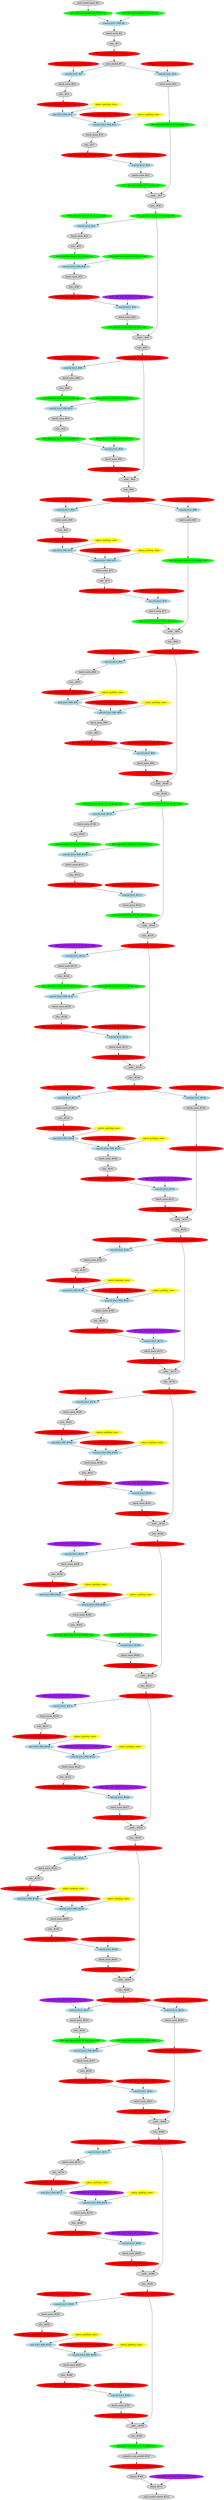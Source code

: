 strict digraph  {
"0 /nncf_model_input_0" [id=0, label="nncf_model_input_#0", style=filled, type=nncf_model_input];
"1 AsymmetricQuantizer/asymmetric_quantize_0" [color=green, id=1, label="AFQ_[B:8 M:A SGN:S PC:N]_#1_G0", style=filled, type=asymmetric_quantize];
"2 ResNet/NNCFConv2d[conv1]/ModuleDict[pre_ops]/UpdateWeight[0]/SymmetricQuantizer[op]/symmetric_quantize_0" [color=green, id=2, label="WFQ_[B:8 M:S SGN:S PC:Y]_#2_G0", style=filled, type=symmetric_quantize];
"3 ResNet/NNCFConv2d[conv1]/conv2d_0" [color=lightblue, id=3, label="conv2d_k7x7_PAD_#3", style=filled, type=conv2d];
"4 ResNet/NNCFBatchNorm2d[bn1]/batch_norm_0" [id=4, label="batch_norm_#4", style=filled, type=batch_norm];
"5 ResNet/ReLU[relu]/relu__0" [id=5, label="relu__#5", style=filled, type=relu_];
"6 ResNet/ReLU[relu]/SymmetricQuantizer/symmetric_quantize_0" [color=red, id=6, label="AFQ_[B:4 M:S SGN:U PC:N]_#6_G39", style=filled, type=symmetric_quantize];
"7 ResNet/MaxPool2d[maxpool]/max_pool2d_0" [id=7, label="max_pool2d_#7", style=filled, type=max_pool2d];
"8 ResNet/Sequential[layer1]/Bottleneck[0]/NNCFConv2d[conv1]/ModuleDict[pre_ops]/UpdateWeight[0]/SymmetricQuantizer[op]/symmetric_quantize_0" [color=red, id=8, label="WFQ_[B:4 M:S SGN:S PC:Y]_#8_G39", style=filled, type=symmetric_quantize];
"9 ResNet/Sequential[layer1]/Bottleneck[0]/NNCFConv2d[conv1]/conv2d_0" [color=lightblue, id=9, label="conv2d_k1x1_#9", style=filled, type=conv2d];
"10 ResNet/Sequential[layer1]/Bottleneck[0]/NNCFBatchNorm2d[bn1]/batch_norm_0" [id=10, label="batch_norm_#10", style=filled, type=batch_norm];
"11 ResNet/Sequential[layer1]/Bottleneck[0]/ReLU[relu]/relu__0" [id=11, label="relu__#11", style=filled, type=relu_];
"12 ResNet/Sequential[layer1]/Bottleneck[0]/ReLU[relu]/SymmetricQuantizer/symmetric_quantize_0" [color=red, id=12, label="AFQ_[B:4 M:S SGN:U PC:N]_#12_G1", style=filled, type=symmetric_quantize];
"13 ResNet/Sequential[layer1]/Bottleneck[0]/NNCFConv2d[conv2]/ModuleDict[pre_ops]/UpdateWeight[1]/SymmetricQuantizer[op]/symmetric_quantize_0" [color=red, id=13, label="WFQ_[B:4 M:S SGN:S PC:Y]_#13_G1", style=filled, type=symmetric_quantize];
"14 ResNet/Sequential[layer1]/Bottleneck[0]/NNCFConv2d[conv2]/pad_0" [color=lightblue, id=14, label="pad_k3x3_PAD_#14", style=filled, type=pad];
"14 ResNet/Sequential[layer1]/Bottleneck[0]/NNCFConv2d[conv2]/pad_0_apad" [color=yellow, label=adjust_padding_value, style=filled, type=""];
"15 ResNet/Sequential[layer1]/Bottleneck[0]/NNCFConv2d[conv2]/conv2d_0" [color=lightblue, id=15, label="conv2d_k3x3_PAD_#15", style=filled, type=conv2d];
"15 ResNet/Sequential[layer1]/Bottleneck[0]/NNCFConv2d[conv2]/conv2d_0_apad" [color=yellow, label=adjust_padding_value, style=filled, type=""];
"16 ResNet/Sequential[layer1]/Bottleneck[0]/NNCFBatchNorm2d[bn2]/batch_norm_0" [id=16, label="batch_norm_#16", style=filled, type=batch_norm];
"17 ResNet/Sequential[layer1]/Bottleneck[0]/ReLU[relu]/relu__1" [id=17, label="relu__#17", style=filled, type=relu_];
"18 ResNet/Sequential[layer1]/Bottleneck[0]/ReLU[relu]/SymmetricQuantizer/symmetric_quantize_1" [color=red, id=18, label="AFQ_[B:4 M:S SGN:U PC:N]_#18_G2", style=filled, type=symmetric_quantize];
"19 ResNet/Sequential[layer1]/Bottleneck[0]/NNCFConv2d[conv3]/ModuleDict[pre_ops]/UpdateWeight[0]/SymmetricQuantizer[op]/symmetric_quantize_0" [color=red, id=19, label="WFQ_[B:4 M:S SGN:S PC:Y]_#19_G2", style=filled, type=symmetric_quantize];
"20 ResNet/Sequential[layer1]/Bottleneck[0]/NNCFConv2d[conv3]/conv2d_0" [color=lightblue, id=20, label="conv2d_k1x1_#20", style=filled, type=conv2d];
"21 ResNet/Sequential[layer1]/Bottleneck[0]/NNCFBatchNorm2d[bn3]/batch_norm_0" [id=21, label="batch_norm_#21", style=filled, type=batch_norm];
"22 ResNet/Sequential[layer1]/Bottleneck[0]/NNCFBatchNorm2d[bn3]/AsymmetricQuantizer/asymmetric_quantize_0" [color=green, id=22, label="AFQ_[B:8 M:A SGN:S PC:N]_#22_G3", style=filled, type=asymmetric_quantize];
"23 ResNet/Sequential[layer1]/Bottleneck[0]/Sequential[downsample]/NNCFConv2d[0]/ModuleDict[pre_ops]/UpdateWeight[0]/SymmetricQuantizer[op]/symmetric_quantize_0" [color=red, id=23, label="WFQ_[B:4 M:S SGN:S PC:Y]_#23_G39", style=filled, type=symmetric_quantize];
"24 ResNet/Sequential[layer1]/Bottleneck[0]/Sequential[downsample]/NNCFConv2d[0]/conv2d_0" [color=lightblue, id=24, label="conv2d_k1x1_#24", style=filled, type=conv2d];
"25 ResNet/Sequential[layer1]/Bottleneck[0]/Sequential[downsample]/NNCFBatchNorm2d[1]/batch_norm_0" [id=25, label="batch_norm_#25", style=filled, type=batch_norm];
"26 ResNet/Sequential[layer1]/Bottleneck[0]/Sequential[downsample]/NNCFBatchNorm2d[1]/AsymmetricQuantizer/asymmetric_quantize_0" [color=green, id=26, label="AFQ_[B:8 M:A SGN:S PC:N]_#26_G3", style=filled, type=asymmetric_quantize];
"27 ResNet/Sequential[layer1]/Bottleneck[0]/__iadd___0" [id=27, label="__iadd___#27", style=filled, type=__iadd__];
"28 ResNet/Sequential[layer1]/Bottleneck[0]/ReLU[relu]/relu__2" [id=28, label="relu__#28", style=filled, type=relu_];
"29 ResNet/Sequential[layer1]/Bottleneck[0]/ReLU[relu]/AsymmetricQuantizer/asymmetric_quantize_0" [color=green, id=29, label="AFQ_[B:8 M:A SGN:S PC:N]_#29_G40", style=filled, type=asymmetric_quantize];
"30 ResNet/Sequential[layer1]/Bottleneck[1]/NNCFConv2d[conv1]/ModuleDict[pre_ops]/UpdateWeight[0]/SymmetricQuantizer[op]/symmetric_quantize_0" [color=green, id=30, label="WFQ_[B:8 M:S SGN:S PC:Y]_#30_G40", style=filled, type=symmetric_quantize];
"31 ResNet/Sequential[layer1]/Bottleneck[1]/NNCFConv2d[conv1]/conv2d_0" [color=lightblue, id=31, label="conv2d_k1x1_#31", style=filled, type=conv2d];
"32 ResNet/Sequential[layer1]/Bottleneck[1]/NNCFBatchNorm2d[bn1]/batch_norm_0" [id=32, label="batch_norm_#32", style=filled, type=batch_norm];
"33 ResNet/Sequential[layer1]/Bottleneck[1]/ReLU[relu]/relu__0" [id=33, label="relu__#33", style=filled, type=relu_];
"34 ResNet/Sequential[layer1]/Bottleneck[1]/ReLU[relu]/AsymmetricQuantizer/asymmetric_quantize_0" [color=green, id=34, label="AFQ_[B:8 M:A SGN:S PC:N]_#34_G4", style=filled, type=asymmetric_quantize];
"35 ResNet/Sequential[layer1]/Bottleneck[1]/NNCFConv2d[conv2]/ModuleDict[pre_ops]/UpdateWeight[0]/SymmetricQuantizer[op]/symmetric_quantize_0" [color=green, id=35, label="WFQ_[B:8 M:S SGN:S PC:Y]_#35_G4", style=filled, type=symmetric_quantize];
"36 ResNet/Sequential[layer1]/Bottleneck[1]/NNCFConv2d[conv2]/conv2d_0" [color=lightblue, id=36, label="conv2d_k3x3_PAD_#36", style=filled, type=conv2d];
"37 ResNet/Sequential[layer1]/Bottleneck[1]/NNCFBatchNorm2d[bn2]/batch_norm_0" [id=37, label="batch_norm_#37", style=filled, type=batch_norm];
"38 ResNet/Sequential[layer1]/Bottleneck[1]/ReLU[relu]/relu__1" [id=38, label="relu__#38", style=filled, type=relu_];
"39 ResNet/Sequential[layer1]/Bottleneck[1]/ReLU[relu]/SymmetricQuantizer/symmetric_quantize_0" [color=red, id=39, label="AFQ_[B:4 M:S SGN:U PC:N]_#39_G5", style=filled, type=symmetric_quantize];
"40 ResNet/Sequential[layer1]/Bottleneck[1]/NNCFConv2d[conv3]/ModuleDict[pre_ops]/UpdateWeight[0]/SymmetricQuantizer[op]/symmetric_quantize_0" [color=purple, id=40, label="WFQ_[B:2 M:S SGN:S PC:Y]_#40_G5", style=filled, type=symmetric_quantize];
"41 ResNet/Sequential[layer1]/Bottleneck[1]/NNCFConv2d[conv3]/conv2d_0" [color=lightblue, id=41, label="conv2d_k1x1_#41", style=filled, type=conv2d];
"42 ResNet/Sequential[layer1]/Bottleneck[1]/NNCFBatchNorm2d[bn3]/batch_norm_0" [id=42, label="batch_norm_#42", style=filled, type=batch_norm];
"43 ResNet/Sequential[layer1]/Bottleneck[1]/NNCFBatchNorm2d[bn3]/AsymmetricQuantizer/asymmetric_quantize_0" [color=green, id=43, label="AFQ_[B:8 M:A SGN:S PC:N]_#43_G40", style=filled, type=asymmetric_quantize];
"44 ResNet/Sequential[layer1]/Bottleneck[1]/__iadd___0" [id=44, label="__iadd___#44", style=filled, type=__iadd__];
"45 ResNet/Sequential[layer1]/Bottleneck[1]/ReLU[relu]/relu__2" [id=45, label="relu__#45", style=filled, type=relu_];
"46 ResNet/Sequential[layer1]/Bottleneck[1]/ReLU[relu]/SymmetricQuantizer/symmetric_quantize_1" [color=red, id=46, label="AFQ_[B:4 M:S SGN:S PC:N]_#46_G41", style=filled, type=symmetric_quantize];
"47 ResNet/Sequential[layer1]/Bottleneck[2]/NNCFConv2d[conv1]/ModuleDict[pre_ops]/UpdateWeight[0]/SymmetricQuantizer[op]/symmetric_quantize_0" [color=red, id=47, label="WFQ_[B:4 M:S SGN:S PC:Y]_#47_G41", style=filled, type=symmetric_quantize];
"48 ResNet/Sequential[layer1]/Bottleneck[2]/NNCFConv2d[conv1]/conv2d_0" [color=lightblue, id=48, label="conv2d_k1x1_#48", style=filled, type=conv2d];
"49 ResNet/Sequential[layer1]/Bottleneck[2]/NNCFBatchNorm2d[bn1]/batch_norm_0" [id=49, label="batch_norm_#49", style=filled, type=batch_norm];
"50 ResNet/Sequential[layer1]/Bottleneck[2]/ReLU[relu]/relu__0" [id=50, label="relu__#50", style=filled, type=relu_];
"51 ResNet/Sequential[layer1]/Bottleneck[2]/ReLU[relu]/AsymmetricQuantizer/asymmetric_quantize_0" [color=green, id=51, label="AFQ_[B:8 M:A SGN:S PC:N]_#51_G6", style=filled, type=asymmetric_quantize];
"52 ResNet/Sequential[layer1]/Bottleneck[2]/NNCFConv2d[conv2]/ModuleDict[pre_ops]/UpdateWeight[0]/SymmetricQuantizer[op]/symmetric_quantize_0" [color=green, id=52, label="WFQ_[B:8 M:S SGN:S PC:Y]_#52_G6", style=filled, type=symmetric_quantize];
"53 ResNet/Sequential[layer1]/Bottleneck[2]/NNCFConv2d[conv2]/conv2d_0" [color=lightblue, id=53, label="conv2d_k3x3_PAD_#53", style=filled, type=conv2d];
"54 ResNet/Sequential[layer1]/Bottleneck[2]/NNCFBatchNorm2d[bn2]/batch_norm_0" [id=54, label="batch_norm_#54", style=filled, type=batch_norm];
"55 ResNet/Sequential[layer1]/Bottleneck[2]/ReLU[relu]/relu__1" [id=55, label="relu__#55", style=filled, type=relu_];
"56 ResNet/Sequential[layer1]/Bottleneck[2]/ReLU[relu]/AsymmetricQuantizer/asymmetric_quantize_1" [color=green, id=56, label="AFQ_[B:8 M:A SGN:S PC:N]_#56_G7", style=filled, type=asymmetric_quantize];
"57 ResNet/Sequential[layer1]/Bottleneck[2]/NNCFConv2d[conv3]/ModuleDict[pre_ops]/UpdateWeight[0]/SymmetricQuantizer[op]/symmetric_quantize_0" [color=green, id=57, label="WFQ_[B:8 M:S SGN:S PC:Y]_#57_G7", style=filled, type=symmetric_quantize];
"58 ResNet/Sequential[layer1]/Bottleneck[2]/NNCFConv2d[conv3]/conv2d_0" [color=lightblue, id=58, label="conv2d_k1x1_#58", style=filled, type=conv2d];
"59 ResNet/Sequential[layer1]/Bottleneck[2]/NNCFBatchNorm2d[bn3]/batch_norm_0" [id=59, label="batch_norm_#59", style=filled, type=batch_norm];
"60 ResNet/Sequential[layer1]/Bottleneck[2]/NNCFBatchNorm2d[bn3]/SymmetricQuantizer/symmetric_quantize_0" [color=red, id=60, label="AFQ_[B:4 M:S SGN:S PC:N]_#60_G41", style=filled, type=symmetric_quantize];
"61 ResNet/Sequential[layer1]/Bottleneck[2]/__iadd___0" [id=61, label="__iadd___#61", style=filled, type=__iadd__];
"62 ResNet/Sequential[layer1]/Bottleneck[2]/ReLU[relu]/relu__2" [id=62, label="relu__#62", style=filled, type=relu_];
"63 ResNet/Sequential[layer1]/Bottleneck[2]/ReLU[relu]/SymmetricQuantizer/symmetric_quantize_0" [color=red, id=63, label="AFQ_[B:4 M:S SGN:U PC:N]_#63_G42", style=filled, type=symmetric_quantize];
"64 ResNet/Sequential[layer2]/Bottleneck[0]/NNCFConv2d[conv1]/ModuleDict[pre_ops]/UpdateWeight[0]/SymmetricQuantizer[op]/symmetric_quantize_0" [color=red, id=64, label="WFQ_[B:4 M:S SGN:S PC:Y]_#64_G42", style=filled, type=symmetric_quantize];
"65 ResNet/Sequential[layer2]/Bottleneck[0]/NNCFConv2d[conv1]/conv2d_0" [color=lightblue, id=65, label="conv2d_k1x1_#65", style=filled, type=conv2d];
"66 ResNet/Sequential[layer2]/Bottleneck[0]/NNCFBatchNorm2d[bn1]/batch_norm_0" [id=66, label="batch_norm_#66", style=filled, type=batch_norm];
"67 ResNet/Sequential[layer2]/Bottleneck[0]/ReLU[relu]/relu__0" [id=67, label="relu__#67", style=filled, type=relu_];
"68 ResNet/Sequential[layer2]/Bottleneck[0]/ReLU[relu]/SymmetricQuantizer/symmetric_quantize_0" [color=red, id=68, label="AFQ_[B:4 M:S SGN:U PC:N]_#68_G8", style=filled, type=symmetric_quantize];
"69 ResNet/Sequential[layer2]/Bottleneck[0]/NNCFConv2d[conv2]/ModuleDict[pre_ops]/UpdateWeight[1]/SymmetricQuantizer[op]/symmetric_quantize_0" [color=red, id=69, label="WFQ_[B:4 M:S SGN:S PC:Y]_#69_G8", style=filled, type=symmetric_quantize];
"70 ResNet/Sequential[layer2]/Bottleneck[0]/NNCFConv2d[conv2]/pad_0" [color=lightblue, id=70, label="pad_k3x3_PAD_#70", style=filled, type=pad];
"70 ResNet/Sequential[layer2]/Bottleneck[0]/NNCFConv2d[conv2]/pad_0_apad" [color=yellow, label=adjust_padding_value, style=filled, type=""];
"71 ResNet/Sequential[layer2]/Bottleneck[0]/NNCFConv2d[conv2]/conv2d_0" [color=lightblue, id=71, label="conv2d_k3x3_PAD_#71", style=filled, type=conv2d];
"71 ResNet/Sequential[layer2]/Bottleneck[0]/NNCFConv2d[conv2]/conv2d_0_apad" [color=yellow, label=adjust_padding_value, style=filled, type=""];
"72 ResNet/Sequential[layer2]/Bottleneck[0]/NNCFBatchNorm2d[bn2]/batch_norm_0" [id=72, label="batch_norm_#72", style=filled, type=batch_norm];
"73 ResNet/Sequential[layer2]/Bottleneck[0]/ReLU[relu]/relu__1" [id=73, label="relu__#73", style=filled, type=relu_];
"74 ResNet/Sequential[layer2]/Bottleneck[0]/ReLU[relu]/SymmetricQuantizer/symmetric_quantize_1" [color=red, id=74, label="AFQ_[B:4 M:S SGN:U PC:N]_#74_G9", style=filled, type=symmetric_quantize];
"75 ResNet/Sequential[layer2]/Bottleneck[0]/NNCFConv2d[conv3]/ModuleDict[pre_ops]/UpdateWeight[0]/SymmetricQuantizer[op]/symmetric_quantize_0" [color=red, id=75, label="WFQ_[B:4 M:S SGN:S PC:Y]_#75_G9", style=filled, type=symmetric_quantize];
"76 ResNet/Sequential[layer2]/Bottleneck[0]/NNCFConv2d[conv3]/conv2d_0" [color=lightblue, id=76, label="conv2d_k1x1_#76", style=filled, type=conv2d];
"77 ResNet/Sequential[layer2]/Bottleneck[0]/NNCFBatchNorm2d[bn3]/batch_norm_0" [id=77, label="batch_norm_#77", style=filled, type=batch_norm];
"78 ResNet/Sequential[layer2]/Bottleneck[0]/NNCFBatchNorm2d[bn3]/AsymmetricQuantizer/asymmetric_quantize_0" [color=green, id=78, label="AFQ_[B:8 M:A SGN:S PC:N]_#78_G10", style=filled, type=asymmetric_quantize];
"79 ResNet/Sequential[layer2]/Bottleneck[0]/Sequential[downsample]/NNCFConv2d[0]/ModuleDict[pre_ops]/UpdateWeight[0]/SymmetricQuantizer[op]/symmetric_quantize_0" [color=red, id=79, label="WFQ_[B:4 M:S SGN:S PC:Y]_#79_G42", style=filled, type=symmetric_quantize];
"80 ResNet/Sequential[layer2]/Bottleneck[0]/Sequential[downsample]/NNCFConv2d[0]/conv2d_0" [color=lightblue, id=80, label="conv2d_k1x1_#80", style=filled, type=conv2d];
"81 ResNet/Sequential[layer2]/Bottleneck[0]/Sequential[downsample]/NNCFBatchNorm2d[1]/batch_norm_0" [id=81, label="batch_norm_#81", style=filled, type=batch_norm];
"82 ResNet/Sequential[layer2]/Bottleneck[0]/Sequential[downsample]/NNCFBatchNorm2d[1]/AsymmetricQuantizer/asymmetric_quantize_0" [color=green, id=82, label="AFQ_[B:8 M:A SGN:S PC:N]_#82_G10", style=filled, type=asymmetric_quantize];
"83 ResNet/Sequential[layer2]/Bottleneck[0]/__iadd___0" [id=83, label="__iadd___#83", style=filled, type=__iadd__];
"84 ResNet/Sequential[layer2]/Bottleneck[0]/ReLU[relu]/relu__2" [id=84, label="relu__#84", style=filled, type=relu_];
"85 ResNet/Sequential[layer2]/Bottleneck[0]/ReLU[relu]/SymmetricQuantizer/symmetric_quantize_2" [color=red, id=85, label="AFQ_[B:4 M:S SGN:S PC:N]_#85_G43", style=filled, type=symmetric_quantize];
"86 ResNet/Sequential[layer2]/Bottleneck[1]/NNCFConv2d[conv1]/ModuleDict[pre_ops]/UpdateWeight[0]/SymmetricQuantizer[op]/symmetric_quantize_0" [color=red, id=86, label="WFQ_[B:4 M:S SGN:S PC:Y]_#86_G43", style=filled, type=symmetric_quantize];
"87 ResNet/Sequential[layer2]/Bottleneck[1]/NNCFConv2d[conv1]/conv2d_0" [color=lightblue, id=87, label="conv2d_k1x1_#87", style=filled, type=conv2d];
"88 ResNet/Sequential[layer2]/Bottleneck[1]/NNCFBatchNorm2d[bn1]/batch_norm_0" [id=88, label="batch_norm_#88", style=filled, type=batch_norm];
"89 ResNet/Sequential[layer2]/Bottleneck[1]/ReLU[relu]/relu__0" [id=89, label="relu__#89", style=filled, type=relu_];
"90 ResNet/Sequential[layer2]/Bottleneck[1]/ReLU[relu]/SymmetricQuantizer/symmetric_quantize_0" [color=red, id=90, label="AFQ_[B:4 M:S SGN:U PC:N]_#90_G11", style=filled, type=symmetric_quantize];
"91 ResNet/Sequential[layer2]/Bottleneck[1]/NNCFConv2d[conv2]/ModuleDict[pre_ops]/UpdateWeight[1]/SymmetricQuantizer[op]/symmetric_quantize_0" [color=red, id=91, label="WFQ_[B:4 M:S SGN:S PC:Y]_#91_G11", style=filled, type=symmetric_quantize];
"92 ResNet/Sequential[layer2]/Bottleneck[1]/NNCFConv2d[conv2]/pad_0" [color=lightblue, id=92, label="pad_k3x3_PAD_#92", style=filled, type=pad];
"92 ResNet/Sequential[layer2]/Bottleneck[1]/NNCFConv2d[conv2]/pad_0_apad" [color=yellow, label=adjust_padding_value, style=filled, type=""];
"93 ResNet/Sequential[layer2]/Bottleneck[1]/NNCFConv2d[conv2]/conv2d_0" [color=lightblue, id=93, label="conv2d_k3x3_PAD_#93", style=filled, type=conv2d];
"93 ResNet/Sequential[layer2]/Bottleneck[1]/NNCFConv2d[conv2]/conv2d_0_apad" [color=yellow, label=adjust_padding_value, style=filled, type=""];
"94 ResNet/Sequential[layer2]/Bottleneck[1]/NNCFBatchNorm2d[bn2]/batch_norm_0" [id=94, label="batch_norm_#94", style=filled, type=batch_norm];
"95 ResNet/Sequential[layer2]/Bottleneck[1]/ReLU[relu]/relu__1" [id=95, label="relu__#95", style=filled, type=relu_];
"96 ResNet/Sequential[layer2]/Bottleneck[1]/ReLU[relu]/SymmetricQuantizer/symmetric_quantize_1" [color=red, id=96, label="AFQ_[B:4 M:S SGN:U PC:N]_#96_G12", style=filled, type=symmetric_quantize];
"97 ResNet/Sequential[layer2]/Bottleneck[1]/NNCFConv2d[conv3]/ModuleDict[pre_ops]/UpdateWeight[0]/SymmetricQuantizer[op]/symmetric_quantize_0" [color=red, id=97, label="WFQ_[B:4 M:S SGN:S PC:Y]_#97_G12", style=filled, type=symmetric_quantize];
"98 ResNet/Sequential[layer2]/Bottleneck[1]/NNCFConv2d[conv3]/conv2d_0" [color=lightblue, id=98, label="conv2d_k1x1_#98", style=filled, type=conv2d];
"99 ResNet/Sequential[layer2]/Bottleneck[1]/NNCFBatchNorm2d[bn3]/batch_norm_0" [id=99, label="batch_norm_#99", style=filled, type=batch_norm];
"100 ResNet/Sequential[layer2]/Bottleneck[1]/NNCFBatchNorm2d[bn3]/SymmetricQuantizer/symmetric_quantize_0" [color=red, id=100, label="AFQ_[B:4 M:S SGN:S PC:N]_#100_G43", style=filled, type=symmetric_quantize];
"101 ResNet/Sequential[layer2]/Bottleneck[1]/__iadd___0" [id=101, label="__iadd___#101", style=filled, type=__iadd__];
"102 ResNet/Sequential[layer2]/Bottleneck[1]/ReLU[relu]/relu__2" [id=102, label="relu__#102", style=filled, type=relu_];
"103 ResNet/Sequential[layer2]/Bottleneck[1]/ReLU[relu]/AsymmetricQuantizer/asymmetric_quantize_0" [color=green, id=103, label="AFQ_[B:8 M:A SGN:S PC:N]_#103_G44", style=filled, type=asymmetric_quantize];
"104 ResNet/Sequential[layer2]/Bottleneck[2]/NNCFConv2d[conv1]/ModuleDict[pre_ops]/UpdateWeight[0]/SymmetricQuantizer[op]/symmetric_quantize_0" [color=green, id=104, label="WFQ_[B:8 M:S SGN:S PC:Y]_#104_G44", style=filled, type=symmetric_quantize];
"105 ResNet/Sequential[layer2]/Bottleneck[2]/NNCFConv2d[conv1]/conv2d_0" [color=lightblue, id=105, label="conv2d_k1x1_#105", style=filled, type=conv2d];
"106 ResNet/Sequential[layer2]/Bottleneck[2]/NNCFBatchNorm2d[bn1]/batch_norm_0" [id=106, label="batch_norm_#106", style=filled, type=batch_norm];
"107 ResNet/Sequential[layer2]/Bottleneck[2]/ReLU[relu]/relu__0" [id=107, label="relu__#107", style=filled, type=relu_];
"108 ResNet/Sequential[layer2]/Bottleneck[2]/ReLU[relu]/AsymmetricQuantizer/asymmetric_quantize_0" [color=green, id=108, label="AFQ_[B:8 M:A SGN:S PC:N]_#108_G13", style=filled, type=asymmetric_quantize];
"109 ResNet/Sequential[layer2]/Bottleneck[2]/NNCFConv2d[conv2]/ModuleDict[pre_ops]/UpdateWeight[0]/SymmetricQuantizer[op]/symmetric_quantize_0" [color=green, id=109, label="WFQ_[B:8 M:S SGN:S PC:Y]_#109_G13", style=filled, type=symmetric_quantize];
"110 ResNet/Sequential[layer2]/Bottleneck[2]/NNCFConv2d[conv2]/conv2d_0" [color=lightblue, id=110, label="conv2d_k3x3_PAD_#110", style=filled, type=conv2d];
"111 ResNet/Sequential[layer2]/Bottleneck[2]/NNCFBatchNorm2d[bn2]/batch_norm_0" [id=111, label="batch_norm_#111", style=filled, type=batch_norm];
"112 ResNet/Sequential[layer2]/Bottleneck[2]/ReLU[relu]/relu__1" [id=112, label="relu__#112", style=filled, type=relu_];
"113 ResNet/Sequential[layer2]/Bottleneck[2]/ReLU[relu]/SymmetricQuantizer/symmetric_quantize_0" [color=red, id=113, label="AFQ_[B:4 M:S SGN:U PC:N]_#113_G14", style=filled, type=symmetric_quantize];
"114 ResNet/Sequential[layer2]/Bottleneck[2]/NNCFConv2d[conv3]/ModuleDict[pre_ops]/UpdateWeight[0]/SymmetricQuantizer[op]/symmetric_quantize_0" [color=red, id=114, label="WFQ_[B:4 M:S SGN:S PC:Y]_#114_G14", style=filled, type=symmetric_quantize];
"115 ResNet/Sequential[layer2]/Bottleneck[2]/NNCFConv2d[conv3]/conv2d_0" [color=lightblue, id=115, label="conv2d_k1x1_#115", style=filled, type=conv2d];
"116 ResNet/Sequential[layer2]/Bottleneck[2]/NNCFBatchNorm2d[bn3]/batch_norm_0" [id=116, label="batch_norm_#116", style=filled, type=batch_norm];
"117 ResNet/Sequential[layer2]/Bottleneck[2]/NNCFBatchNorm2d[bn3]/AsymmetricQuantizer/asymmetric_quantize_0" [color=green, id=117, label="AFQ_[B:8 M:A SGN:S PC:N]_#117_G44", style=filled, type=asymmetric_quantize];
"118 ResNet/Sequential[layer2]/Bottleneck[2]/__iadd___0" [id=118, label="__iadd___#118", style=filled, type=__iadd__];
"119 ResNet/Sequential[layer2]/Bottleneck[2]/ReLU[relu]/relu__2" [id=119, label="relu__#119", style=filled, type=relu_];
"120 ResNet/Sequential[layer2]/Bottleneck[2]/ReLU[relu]/SymmetricQuantizer/symmetric_quantize_1" [color=red, id=120, label="AFQ_[B:4 M:S SGN:S PC:N]_#120_G45", style=filled, type=symmetric_quantize];
"121 ResNet/Sequential[layer2]/Bottleneck[3]/NNCFConv2d[conv1]/ModuleDict[pre_ops]/UpdateWeight[0]/SymmetricQuantizer[op]/symmetric_quantize_0" [color=purple, id=121, label="WFQ_[B:2 M:S SGN:S PC:Y]_#121_G45", style=filled, type=symmetric_quantize];
"122 ResNet/Sequential[layer2]/Bottleneck[3]/NNCFConv2d[conv1]/conv2d_0" [color=lightblue, id=122, label="conv2d_k1x1_#122", style=filled, type=conv2d];
"123 ResNet/Sequential[layer2]/Bottleneck[3]/NNCFBatchNorm2d[bn1]/batch_norm_0" [id=123, label="batch_norm_#123", style=filled, type=batch_norm];
"124 ResNet/Sequential[layer2]/Bottleneck[3]/ReLU[relu]/relu__0" [id=124, label="relu__#124", style=filled, type=relu_];
"125 ResNet/Sequential[layer2]/Bottleneck[3]/ReLU[relu]/AsymmetricQuantizer/asymmetric_quantize_0" [color=green, id=125, label="AFQ_[B:8 M:A SGN:S PC:N]_#125_G15", style=filled, type=asymmetric_quantize];
"126 ResNet/Sequential[layer2]/Bottleneck[3]/NNCFConv2d[conv2]/ModuleDict[pre_ops]/UpdateWeight[0]/SymmetricQuantizer[op]/symmetric_quantize_0" [color=green, id=126, label="WFQ_[B:8 M:S SGN:S PC:Y]_#126_G15", style=filled, type=symmetric_quantize];
"127 ResNet/Sequential[layer2]/Bottleneck[3]/NNCFConv2d[conv2]/conv2d_0" [color=lightblue, id=127, label="conv2d_k3x3_PAD_#127", style=filled, type=conv2d];
"128 ResNet/Sequential[layer2]/Bottleneck[3]/NNCFBatchNorm2d[bn2]/batch_norm_0" [id=128, label="batch_norm_#128", style=filled, type=batch_norm];
"129 ResNet/Sequential[layer2]/Bottleneck[3]/ReLU[relu]/relu__1" [id=129, label="relu__#129", style=filled, type=relu_];
"130 ResNet/Sequential[layer2]/Bottleneck[3]/ReLU[relu]/SymmetricQuantizer/symmetric_quantize_0" [color=red, id=130, label="AFQ_[B:4 M:S SGN:U PC:N]_#130_G16", style=filled, type=symmetric_quantize];
"131 ResNet/Sequential[layer2]/Bottleneck[3]/NNCFConv2d[conv3]/ModuleDict[pre_ops]/UpdateWeight[0]/SymmetricQuantizer[op]/symmetric_quantize_0" [color=red, id=131, label="WFQ_[B:4 M:S SGN:S PC:Y]_#131_G16", style=filled, type=symmetric_quantize];
"132 ResNet/Sequential[layer2]/Bottleneck[3]/NNCFConv2d[conv3]/conv2d_0" [color=lightblue, id=132, label="conv2d_k1x1_#132", style=filled, type=conv2d];
"133 ResNet/Sequential[layer2]/Bottleneck[3]/NNCFBatchNorm2d[bn3]/batch_norm_0" [id=133, label="batch_norm_#133", style=filled, type=batch_norm];
"134 ResNet/Sequential[layer2]/Bottleneck[3]/NNCFBatchNorm2d[bn3]/SymmetricQuantizer/symmetric_quantize_0" [color=red, id=134, label="AFQ_[B:4 M:S SGN:S PC:N]_#134_G45", style=filled, type=symmetric_quantize];
"135 ResNet/Sequential[layer2]/Bottleneck[3]/__iadd___0" [id=135, label="__iadd___#135", style=filled, type=__iadd__];
"136 ResNet/Sequential[layer2]/Bottleneck[3]/ReLU[relu]/relu__2" [id=136, label="relu__#136", style=filled, type=relu_];
"137 ResNet/Sequential[layer2]/Bottleneck[3]/ReLU[relu]/SymmetricQuantizer/symmetric_quantize_1" [color=red, id=137, label="AFQ_[B:4 M:S SGN:U PC:N]_#137_G46", style=filled, type=symmetric_quantize];
"138 ResNet/Sequential[layer3]/Bottleneck[0]/NNCFConv2d[conv1]/ModuleDict[pre_ops]/UpdateWeight[0]/SymmetricQuantizer[op]/symmetric_quantize_0" [color=red, id=138, label="WFQ_[B:4 M:S SGN:S PC:Y]_#138_G46", style=filled, type=symmetric_quantize];
"139 ResNet/Sequential[layer3]/Bottleneck[0]/NNCFConv2d[conv1]/conv2d_0" [color=lightblue, id=139, label="conv2d_k1x1_#139", style=filled, type=conv2d];
"140 ResNet/Sequential[layer3]/Bottleneck[0]/NNCFBatchNorm2d[bn1]/batch_norm_0" [id=140, label="batch_norm_#140", style=filled, type=batch_norm];
"141 ResNet/Sequential[layer3]/Bottleneck[0]/ReLU[relu]/relu__0" [id=141, label="relu__#141", style=filled, type=relu_];
"142 ResNet/Sequential[layer3]/Bottleneck[0]/ReLU[relu]/SymmetricQuantizer/symmetric_quantize_0" [color=red, id=142, label="AFQ_[B:4 M:S SGN:U PC:N]_#142_G17", style=filled, type=symmetric_quantize];
"143 ResNet/Sequential[layer3]/Bottleneck[0]/NNCFConv2d[conv2]/ModuleDict[pre_ops]/UpdateWeight[1]/SymmetricQuantizer[op]/symmetric_quantize_0" [color=red, id=143, label="WFQ_[B:4 M:S SGN:S PC:Y]_#143_G17", style=filled, type=symmetric_quantize];
"144 ResNet/Sequential[layer3]/Bottleneck[0]/NNCFConv2d[conv2]/pad_0" [color=lightblue, id=144, label="pad_k3x3_PAD_#144", style=filled, type=pad];
"144 ResNet/Sequential[layer3]/Bottleneck[0]/NNCFConv2d[conv2]/pad_0_apad" [color=yellow, label=adjust_padding_value, style=filled, type=""];
"145 ResNet/Sequential[layer3]/Bottleneck[0]/NNCFConv2d[conv2]/conv2d_0" [color=lightblue, id=145, label="conv2d_k3x3_PAD_#145", style=filled, type=conv2d];
"145 ResNet/Sequential[layer3]/Bottleneck[0]/NNCFConv2d[conv2]/conv2d_0_apad" [color=yellow, label=adjust_padding_value, style=filled, type=""];
"146 ResNet/Sequential[layer3]/Bottleneck[0]/NNCFBatchNorm2d[bn2]/batch_norm_0" [id=146, label="batch_norm_#146", style=filled, type=batch_norm];
"147 ResNet/Sequential[layer3]/Bottleneck[0]/ReLU[relu]/relu__1" [id=147, label="relu__#147", style=filled, type=relu_];
"148 ResNet/Sequential[layer3]/Bottleneck[0]/ReLU[relu]/SymmetricQuantizer/symmetric_quantize_1" [color=red, id=148, label="AFQ_[B:4 M:S SGN:U PC:N]_#148_G18", style=filled, type=symmetric_quantize];
"149 ResNet/Sequential[layer3]/Bottleneck[0]/NNCFConv2d[conv3]/ModuleDict[pre_ops]/UpdateWeight[0]/SymmetricQuantizer[op]/symmetric_quantize_0" [color=purple, id=149, label="WFQ_[B:2 M:S SGN:S PC:Y]_#149_G18", style=filled, type=symmetric_quantize];
"150 ResNet/Sequential[layer3]/Bottleneck[0]/NNCFConv2d[conv3]/conv2d_0" [color=lightblue, id=150, label="conv2d_k1x1_#150", style=filled, type=conv2d];
"151 ResNet/Sequential[layer3]/Bottleneck[0]/NNCFBatchNorm2d[bn3]/batch_norm_0" [id=151, label="batch_norm_#151", style=filled, type=batch_norm];
"152 ResNet/Sequential[layer3]/Bottleneck[0]/NNCFBatchNorm2d[bn3]/SymmetricQuantizer/symmetric_quantize_0" [color=red, id=152, label="AFQ_[B:4 M:S SGN:S PC:N]_#152_G19", style=filled, type=symmetric_quantize];
"153 ResNet/Sequential[layer3]/Bottleneck[0]/Sequential[downsample]/NNCFConv2d[0]/ModuleDict[pre_ops]/UpdateWeight[0]/SymmetricQuantizer[op]/symmetric_quantize_0" [color=red, id=153, label="WFQ_[B:4 M:S SGN:S PC:Y]_#153_G46", style=filled, type=symmetric_quantize];
"154 ResNet/Sequential[layer3]/Bottleneck[0]/Sequential[downsample]/NNCFConv2d[0]/conv2d_0" [color=lightblue, id=154, label="conv2d_k1x1_#154", style=filled, type=conv2d];
"155 ResNet/Sequential[layer3]/Bottleneck[0]/Sequential[downsample]/NNCFBatchNorm2d[1]/batch_norm_0" [id=155, label="batch_norm_#155", style=filled, type=batch_norm];
"156 ResNet/Sequential[layer3]/Bottleneck[0]/Sequential[downsample]/NNCFBatchNorm2d[1]/SymmetricQuantizer/symmetric_quantize_0" [color=red, id=156, label="AFQ_[B:4 M:S SGN:S PC:N]_#156_G19", style=filled, type=symmetric_quantize];
"157 ResNet/Sequential[layer3]/Bottleneck[0]/__iadd___0" [id=157, label="__iadd___#157", style=filled, type=__iadd__];
"158 ResNet/Sequential[layer3]/Bottleneck[0]/ReLU[relu]/relu__2" [id=158, label="relu__#158", style=filled, type=relu_];
"159 ResNet/Sequential[layer3]/Bottleneck[0]/ReLU[relu]/SymmetricQuantizer/symmetric_quantize_2" [color=red, id=159, label="AFQ_[B:4 M:S SGN:S PC:N]_#159_G47", style=filled, type=symmetric_quantize];
"160 ResNet/Sequential[layer3]/Bottleneck[1]/NNCFConv2d[conv1]/ModuleDict[pre_ops]/UpdateWeight[0]/SymmetricQuantizer[op]/symmetric_quantize_0" [color=red, id=160, label="WFQ_[B:4 M:S SGN:S PC:Y]_#160_G47", style=filled, type=symmetric_quantize];
"161 ResNet/Sequential[layer3]/Bottleneck[1]/NNCFConv2d[conv1]/conv2d_0" [color=lightblue, id=161, label="conv2d_k1x1_#161", style=filled, type=conv2d];
"162 ResNet/Sequential[layer3]/Bottleneck[1]/NNCFBatchNorm2d[bn1]/batch_norm_0" [id=162, label="batch_norm_#162", style=filled, type=batch_norm];
"163 ResNet/Sequential[layer3]/Bottleneck[1]/ReLU[relu]/relu__0" [id=163, label="relu__#163", style=filled, type=relu_];
"164 ResNet/Sequential[layer3]/Bottleneck[1]/ReLU[relu]/SymmetricQuantizer/symmetric_quantize_0" [color=red, id=164, label="AFQ_[B:4 M:S SGN:U PC:N]_#164_G20", style=filled, type=symmetric_quantize];
"165 ResNet/Sequential[layer3]/Bottleneck[1]/NNCFConv2d[conv2]/ModuleDict[pre_ops]/UpdateWeight[1]/SymmetricQuantizer[op]/symmetric_quantize_0" [color=red, id=165, label="WFQ_[B:4 M:S SGN:S PC:Y]_#165_G20", style=filled, type=symmetric_quantize];
"166 ResNet/Sequential[layer3]/Bottleneck[1]/NNCFConv2d[conv2]/pad_0" [color=lightblue, id=166, label="pad_k3x3_PAD_#166", style=filled, type=pad];
"166 ResNet/Sequential[layer3]/Bottleneck[1]/NNCFConv2d[conv2]/pad_0_apad" [color=yellow, label=adjust_padding_value, style=filled, type=""];
"167 ResNet/Sequential[layer3]/Bottleneck[1]/NNCFConv2d[conv2]/conv2d_0" [color=lightblue, id=167, label="conv2d_k3x3_PAD_#167", style=filled, type=conv2d];
"167 ResNet/Sequential[layer3]/Bottleneck[1]/NNCFConv2d[conv2]/conv2d_0_apad" [color=yellow, label=adjust_padding_value, style=filled, type=""];
"168 ResNet/Sequential[layer3]/Bottleneck[1]/NNCFBatchNorm2d[bn2]/batch_norm_0" [id=168, label="batch_norm_#168", style=filled, type=batch_norm];
"169 ResNet/Sequential[layer3]/Bottleneck[1]/ReLU[relu]/relu__1" [id=169, label="relu__#169", style=filled, type=relu_];
"170 ResNet/Sequential[layer3]/Bottleneck[1]/ReLU[relu]/SymmetricQuantizer/symmetric_quantize_1" [color=red, id=170, label="AFQ_[B:4 M:S SGN:U PC:N]_#170_G21", style=filled, type=symmetric_quantize];
"171 ResNet/Sequential[layer3]/Bottleneck[1]/NNCFConv2d[conv3]/ModuleDict[pre_ops]/UpdateWeight[0]/SymmetricQuantizer[op]/symmetric_quantize_0" [color=purple, id=171, label="WFQ_[B:2 M:S SGN:S PC:Y]_#171_G21", style=filled, type=symmetric_quantize];
"172 ResNet/Sequential[layer3]/Bottleneck[1]/NNCFConv2d[conv3]/conv2d_0" [color=lightblue, id=172, label="conv2d_k1x1_#172", style=filled, type=conv2d];
"173 ResNet/Sequential[layer3]/Bottleneck[1]/NNCFBatchNorm2d[bn3]/batch_norm_0" [id=173, label="batch_norm_#173", style=filled, type=batch_norm];
"174 ResNet/Sequential[layer3]/Bottleneck[1]/NNCFBatchNorm2d[bn3]/SymmetricQuantizer/symmetric_quantize_0" [color=red, id=174, label="AFQ_[B:4 M:S SGN:S PC:N]_#174_G47", style=filled, type=symmetric_quantize];
"175 ResNet/Sequential[layer3]/Bottleneck[1]/__iadd___0" [id=175, label="__iadd___#175", style=filled, type=__iadd__];
"176 ResNet/Sequential[layer3]/Bottleneck[1]/ReLU[relu]/relu__2" [id=176, label="relu__#176", style=filled, type=relu_];
"177 ResNet/Sequential[layer3]/Bottleneck[1]/ReLU[relu]/SymmetricQuantizer/symmetric_quantize_2" [color=red, id=177, label="AFQ_[B:4 M:S SGN:S PC:N]_#177_G48", style=filled, type=symmetric_quantize];
"178 ResNet/Sequential[layer3]/Bottleneck[2]/NNCFConv2d[conv1]/ModuleDict[pre_ops]/UpdateWeight[0]/SymmetricQuantizer[op]/symmetric_quantize_0" [color=red, id=178, label="WFQ_[B:4 M:S SGN:S PC:Y]_#178_G48", style=filled, type=symmetric_quantize];
"179 ResNet/Sequential[layer3]/Bottleneck[2]/NNCFConv2d[conv1]/conv2d_0" [color=lightblue, id=179, label="conv2d_k1x1_#179", style=filled, type=conv2d];
"180 ResNet/Sequential[layer3]/Bottleneck[2]/NNCFBatchNorm2d[bn1]/batch_norm_0" [id=180, label="batch_norm_#180", style=filled, type=batch_norm];
"181 ResNet/Sequential[layer3]/Bottleneck[2]/ReLU[relu]/relu__0" [id=181, label="relu__#181", style=filled, type=relu_];
"182 ResNet/Sequential[layer3]/Bottleneck[2]/ReLU[relu]/SymmetricQuantizer/symmetric_quantize_0" [color=red, id=182, label="AFQ_[B:4 M:S SGN:U PC:N]_#182_G22", style=filled, type=symmetric_quantize];
"183 ResNet/Sequential[layer3]/Bottleneck[2]/NNCFConv2d[conv2]/ModuleDict[pre_ops]/UpdateWeight[1]/SymmetricQuantizer[op]/symmetric_quantize_0" [color=red, id=183, label="WFQ_[B:4 M:S SGN:S PC:Y]_#183_G22", style=filled, type=symmetric_quantize];
"184 ResNet/Sequential[layer3]/Bottleneck[2]/NNCFConv2d[conv2]/pad_0" [color=lightblue, id=184, label="pad_k3x3_PAD_#184", style=filled, type=pad];
"184 ResNet/Sequential[layer3]/Bottleneck[2]/NNCFConv2d[conv2]/pad_0_apad" [color=yellow, label=adjust_padding_value, style=filled, type=""];
"185 ResNet/Sequential[layer3]/Bottleneck[2]/NNCFConv2d[conv2]/conv2d_0" [color=lightblue, id=185, label="conv2d_k3x3_PAD_#185", style=filled, type=conv2d];
"185 ResNet/Sequential[layer3]/Bottleneck[2]/NNCFConv2d[conv2]/conv2d_0_apad" [color=yellow, label=adjust_padding_value, style=filled, type=""];
"186 ResNet/Sequential[layer3]/Bottleneck[2]/NNCFBatchNorm2d[bn2]/batch_norm_0" [id=186, label="batch_norm_#186", style=filled, type=batch_norm];
"187 ResNet/Sequential[layer3]/Bottleneck[2]/ReLU[relu]/relu__1" [id=187, label="relu__#187", style=filled, type=relu_];
"188 ResNet/Sequential[layer3]/Bottleneck[2]/ReLU[relu]/SymmetricQuantizer/symmetric_quantize_1" [color=red, id=188, label="AFQ_[B:4 M:S SGN:U PC:N]_#188_G23", style=filled, type=symmetric_quantize];
"189 ResNet/Sequential[layer3]/Bottleneck[2]/NNCFConv2d[conv3]/ModuleDict[pre_ops]/UpdateWeight[0]/SymmetricQuantizer[op]/symmetric_quantize_0" [color=purple, id=189, label="WFQ_[B:2 M:S SGN:S PC:Y]_#189_G23", style=filled, type=symmetric_quantize];
"190 ResNet/Sequential[layer3]/Bottleneck[2]/NNCFConv2d[conv3]/conv2d_0" [color=lightblue, id=190, label="conv2d_k1x1_#190", style=filled, type=conv2d];
"191 ResNet/Sequential[layer3]/Bottleneck[2]/NNCFBatchNorm2d[bn3]/batch_norm_0" [id=191, label="batch_norm_#191", style=filled, type=batch_norm];
"192 ResNet/Sequential[layer3]/Bottleneck[2]/NNCFBatchNorm2d[bn3]/SymmetricQuantizer/symmetric_quantize_0" [color=red, id=192, label="AFQ_[B:4 M:S SGN:S PC:N]_#192_G48", style=filled, type=symmetric_quantize];
"193 ResNet/Sequential[layer3]/Bottleneck[2]/__iadd___0" [id=193, label="__iadd___#193", style=filled, type=__iadd__];
"194 ResNet/Sequential[layer3]/Bottleneck[2]/ReLU[relu]/relu__2" [id=194, label="relu__#194", style=filled, type=relu_];
"195 ResNet/Sequential[layer3]/Bottleneck[2]/ReLU[relu]/SymmetricQuantizer/symmetric_quantize_2" [color=red, id=195, label="AFQ_[B:4 M:S SGN:S PC:N]_#195_G49", style=filled, type=symmetric_quantize];
"196 ResNet/Sequential[layer3]/Bottleneck[3]/NNCFConv2d[conv1]/ModuleDict[pre_ops]/UpdateWeight[0]/SymmetricQuantizer[op]/symmetric_quantize_0" [color=purple, id=196, label="WFQ_[B:2 M:S SGN:S PC:Y]_#196_G49", style=filled, type=symmetric_quantize];
"197 ResNet/Sequential[layer3]/Bottleneck[3]/NNCFConv2d[conv1]/conv2d_0" [color=lightblue, id=197, label="conv2d_k1x1_#197", style=filled, type=conv2d];
"198 ResNet/Sequential[layer3]/Bottleneck[3]/NNCFBatchNorm2d[bn1]/batch_norm_0" [id=198, label="batch_norm_#198", style=filled, type=batch_norm];
"199 ResNet/Sequential[layer3]/Bottleneck[3]/ReLU[relu]/relu__0" [id=199, label="relu__#199", style=filled, type=relu_];
"200 ResNet/Sequential[layer3]/Bottleneck[3]/ReLU[relu]/SymmetricQuantizer/symmetric_quantize_0" [color=red, id=200, label="AFQ_[B:4 M:S SGN:U PC:N]_#200_G24", style=filled, type=symmetric_quantize];
"201 ResNet/Sequential[layer3]/Bottleneck[3]/NNCFConv2d[conv2]/ModuleDict[pre_ops]/UpdateWeight[1]/SymmetricQuantizer[op]/symmetric_quantize_0" [color=red, id=201, label="WFQ_[B:4 M:S SGN:S PC:Y]_#201_G24", style=filled, type=symmetric_quantize];
"202 ResNet/Sequential[layer3]/Bottleneck[3]/NNCFConv2d[conv2]/pad_0" [color=lightblue, id=202, label="pad_k3x3_PAD_#202", style=filled, type=pad];
"202 ResNet/Sequential[layer3]/Bottleneck[3]/NNCFConv2d[conv2]/pad_0_apad" [color=yellow, label=adjust_padding_value, style=filled, type=""];
"203 ResNet/Sequential[layer3]/Bottleneck[3]/NNCFConv2d[conv2]/conv2d_0" [color=lightblue, id=203, label="conv2d_k3x3_PAD_#203", style=filled, type=conv2d];
"203 ResNet/Sequential[layer3]/Bottleneck[3]/NNCFConv2d[conv2]/conv2d_0_apad" [color=yellow, label=adjust_padding_value, style=filled, type=""];
"204 ResNet/Sequential[layer3]/Bottleneck[3]/NNCFBatchNorm2d[bn2]/batch_norm_0" [id=204, label="batch_norm_#204", style=filled, type=batch_norm];
"205 ResNet/Sequential[layer3]/Bottleneck[3]/ReLU[relu]/relu__1" [id=205, label="relu__#205", style=filled, type=relu_];
"206 ResNet/Sequential[layer3]/Bottleneck[3]/ReLU[relu]/AsymmetricQuantizer/asymmetric_quantize_0" [color=green, id=206, label="AFQ_[B:8 M:A SGN:S PC:N]_#206_G25", style=filled, type=asymmetric_quantize];
"207 ResNet/Sequential[layer3]/Bottleneck[3]/NNCFConv2d[conv3]/ModuleDict[pre_ops]/UpdateWeight[0]/SymmetricQuantizer[op]/symmetric_quantize_0" [color=green, id=207, label="WFQ_[B:8 M:S SGN:S PC:Y]_#207_G25", style=filled, type=symmetric_quantize];
"208 ResNet/Sequential[layer3]/Bottleneck[3]/NNCFConv2d[conv3]/conv2d_0" [color=lightblue, id=208, label="conv2d_k1x1_#208", style=filled, type=conv2d];
"209 ResNet/Sequential[layer3]/Bottleneck[3]/NNCFBatchNorm2d[bn3]/batch_norm_0" [id=209, label="batch_norm_#209", style=filled, type=batch_norm];
"210 ResNet/Sequential[layer3]/Bottleneck[3]/NNCFBatchNorm2d[bn3]/SymmetricQuantizer/symmetric_quantize_0" [color=red, id=210, label="AFQ_[B:4 M:S SGN:S PC:N]_#210_G49", style=filled, type=symmetric_quantize];
"211 ResNet/Sequential[layer3]/Bottleneck[3]/__iadd___0" [id=211, label="__iadd___#211", style=filled, type=__iadd__];
"212 ResNet/Sequential[layer3]/Bottleneck[3]/ReLU[relu]/relu__2" [id=212, label="relu__#212", style=filled, type=relu_];
"213 ResNet/Sequential[layer3]/Bottleneck[3]/ReLU[relu]/SymmetricQuantizer/symmetric_quantize_1" [color=red, id=213, label="AFQ_[B:4 M:S SGN:S PC:N]_#213_G50", style=filled, type=symmetric_quantize];
"214 ResNet/Sequential[layer3]/Bottleneck[4]/NNCFConv2d[conv1]/ModuleDict[pre_ops]/UpdateWeight[0]/SymmetricQuantizer[op]/symmetric_quantize_0" [color=purple, id=214, label="WFQ_[B:2 M:S SGN:S PC:Y]_#214_G50", style=filled, type=symmetric_quantize];
"215 ResNet/Sequential[layer3]/Bottleneck[4]/NNCFConv2d[conv1]/conv2d_0" [color=lightblue, id=215, label="conv2d_k1x1_#215", style=filled, type=conv2d];
"216 ResNet/Sequential[layer3]/Bottleneck[4]/NNCFBatchNorm2d[bn1]/batch_norm_0" [id=216, label="batch_norm_#216", style=filled, type=batch_norm];
"217 ResNet/Sequential[layer3]/Bottleneck[4]/ReLU[relu]/relu__0" [id=217, label="relu__#217", style=filled, type=relu_];
"218 ResNet/Sequential[layer3]/Bottleneck[4]/ReLU[relu]/SymmetricQuantizer/symmetric_quantize_0" [color=red, id=218, label="AFQ_[B:4 M:S SGN:U PC:N]_#218_G26", style=filled, type=symmetric_quantize];
"219 ResNet/Sequential[layer3]/Bottleneck[4]/NNCFConv2d[conv2]/ModuleDict[pre_ops]/UpdateWeight[1]/SymmetricQuantizer[op]/symmetric_quantize_0" [color=purple, id=219, label="WFQ_[B:2 M:S SGN:S PC:Y]_#219_G26", style=filled, type=symmetric_quantize];
"220 ResNet/Sequential[layer3]/Bottleneck[4]/NNCFConv2d[conv2]/pad_0" [color=lightblue, id=220, label="pad_k3x3_PAD_#220", style=filled, type=pad];
"220 ResNet/Sequential[layer3]/Bottleneck[4]/NNCFConv2d[conv2]/pad_0_apad" [color=yellow, label=adjust_padding_value, style=filled, type=""];
"221 ResNet/Sequential[layer3]/Bottleneck[4]/NNCFConv2d[conv2]/conv2d_0" [color=lightblue, id=221, label="conv2d_k3x3_PAD_#221", style=filled, type=conv2d];
"221 ResNet/Sequential[layer3]/Bottleneck[4]/NNCFConv2d[conv2]/conv2d_0_apad" [color=yellow, label=adjust_padding_value, style=filled, type=""];
"222 ResNet/Sequential[layer3]/Bottleneck[4]/NNCFBatchNorm2d[bn2]/batch_norm_0" [id=222, label="batch_norm_#222", style=filled, type=batch_norm];
"223 ResNet/Sequential[layer3]/Bottleneck[4]/ReLU[relu]/relu__1" [id=223, label="relu__#223", style=filled, type=relu_];
"224 ResNet/Sequential[layer3]/Bottleneck[4]/ReLU[relu]/SymmetricQuantizer/symmetric_quantize_1" [color=red, id=224, label="AFQ_[B:4 M:S SGN:U PC:N]_#224_G27", style=filled, type=symmetric_quantize];
"225 ResNet/Sequential[layer3]/Bottleneck[4]/NNCFConv2d[conv3]/ModuleDict[pre_ops]/UpdateWeight[0]/SymmetricQuantizer[op]/symmetric_quantize_0" [color=purple, id=225, label="WFQ_[B:2 M:S SGN:S PC:Y]_#225_G27", style=filled, type=symmetric_quantize];
"226 ResNet/Sequential[layer3]/Bottleneck[4]/NNCFConv2d[conv3]/conv2d_0" [color=lightblue, id=226, label="conv2d_k1x1_#226", style=filled, type=conv2d];
"227 ResNet/Sequential[layer3]/Bottleneck[4]/NNCFBatchNorm2d[bn3]/batch_norm_0" [id=227, label="batch_norm_#227", style=filled, type=batch_norm];
"228 ResNet/Sequential[layer3]/Bottleneck[4]/NNCFBatchNorm2d[bn3]/SymmetricQuantizer/symmetric_quantize_0" [color=red, id=228, label="AFQ_[B:4 M:S SGN:S PC:N]_#228_G50", style=filled, type=symmetric_quantize];
"229 ResNet/Sequential[layer3]/Bottleneck[4]/__iadd___0" [id=229, label="__iadd___#229", style=filled, type=__iadd__];
"230 ResNet/Sequential[layer3]/Bottleneck[4]/ReLU[relu]/relu__2" [id=230, label="relu__#230", style=filled, type=relu_];
"231 ResNet/Sequential[layer3]/Bottleneck[4]/ReLU[relu]/SymmetricQuantizer/symmetric_quantize_2" [color=red, id=231, label="AFQ_[B:4 M:S SGN:S PC:N]_#231_G51", style=filled, type=symmetric_quantize];
"232 ResNet/Sequential[layer3]/Bottleneck[5]/NNCFConv2d[conv1]/ModuleDict[pre_ops]/UpdateWeight[0]/SymmetricQuantizer[op]/symmetric_quantize_0" [color=red, id=232, label="WFQ_[B:4 M:S SGN:S PC:Y]_#232_G51", style=filled, type=symmetric_quantize];
"233 ResNet/Sequential[layer3]/Bottleneck[5]/NNCFConv2d[conv1]/conv2d_0" [color=lightblue, id=233, label="conv2d_k1x1_#233", style=filled, type=conv2d];
"234 ResNet/Sequential[layer3]/Bottleneck[5]/NNCFBatchNorm2d[bn1]/batch_norm_0" [id=234, label="batch_norm_#234", style=filled, type=batch_norm];
"235 ResNet/Sequential[layer3]/Bottleneck[5]/ReLU[relu]/relu__0" [id=235, label="relu__#235", style=filled, type=relu_];
"236 ResNet/Sequential[layer3]/Bottleneck[5]/ReLU[relu]/SymmetricQuantizer/symmetric_quantize_0" [color=red, id=236, label="AFQ_[B:4 M:S SGN:U PC:N]_#236_G28", style=filled, type=symmetric_quantize];
"237 ResNet/Sequential[layer3]/Bottleneck[5]/NNCFConv2d[conv2]/ModuleDict[pre_ops]/UpdateWeight[1]/SymmetricQuantizer[op]/symmetric_quantize_0" [color=red, id=237, label="WFQ_[B:4 M:S SGN:S PC:Y]_#237_G28", style=filled, type=symmetric_quantize];
"238 ResNet/Sequential[layer3]/Bottleneck[5]/NNCFConv2d[conv2]/pad_0" [color=lightblue, id=238, label="pad_k3x3_PAD_#238", style=filled, type=pad];
"238 ResNet/Sequential[layer3]/Bottleneck[5]/NNCFConv2d[conv2]/pad_0_apad" [color=yellow, label=adjust_padding_value, style=filled, type=""];
"239 ResNet/Sequential[layer3]/Bottleneck[5]/NNCFConv2d[conv2]/conv2d_0" [color=lightblue, id=239, label="conv2d_k3x3_PAD_#239", style=filled, type=conv2d];
"239 ResNet/Sequential[layer3]/Bottleneck[5]/NNCFConv2d[conv2]/conv2d_0_apad" [color=yellow, label=adjust_padding_value, style=filled, type=""];
"240 ResNet/Sequential[layer3]/Bottleneck[5]/NNCFBatchNorm2d[bn2]/batch_norm_0" [id=240, label="batch_norm_#240", style=filled, type=batch_norm];
"241 ResNet/Sequential[layer3]/Bottleneck[5]/ReLU[relu]/relu__1" [id=241, label="relu__#241", style=filled, type=relu_];
"242 ResNet/Sequential[layer3]/Bottleneck[5]/ReLU[relu]/SymmetricQuantizer/symmetric_quantize_1" [color=red, id=242, label="AFQ_[B:4 M:S SGN:U PC:N]_#242_G29", style=filled, type=symmetric_quantize];
"243 ResNet/Sequential[layer3]/Bottleneck[5]/NNCFConv2d[conv3]/ModuleDict[pre_ops]/UpdateWeight[0]/SymmetricQuantizer[op]/symmetric_quantize_0" [color=red, id=243, label="WFQ_[B:4 M:S SGN:S PC:Y]_#243_G29", style=filled, type=symmetric_quantize];
"244 ResNet/Sequential[layer3]/Bottleneck[5]/NNCFConv2d[conv3]/conv2d_0" [color=lightblue, id=244, label="conv2d_k1x1_#244", style=filled, type=conv2d];
"245 ResNet/Sequential[layer3]/Bottleneck[5]/NNCFBatchNorm2d[bn3]/batch_norm_0" [id=245, label="batch_norm_#245", style=filled, type=batch_norm];
"246 ResNet/Sequential[layer3]/Bottleneck[5]/NNCFBatchNorm2d[bn3]/SymmetricQuantizer/symmetric_quantize_0" [color=red, id=246, label="AFQ_[B:4 M:S SGN:S PC:N]_#246_G51", style=filled, type=symmetric_quantize];
"247 ResNet/Sequential[layer3]/Bottleneck[5]/__iadd___0" [id=247, label="__iadd___#247", style=filled, type=__iadd__];
"248 ResNet/Sequential[layer3]/Bottleneck[5]/ReLU[relu]/relu__2" [id=248, label="relu__#248", style=filled, type=relu_];
"249 ResNet/Sequential[layer3]/Bottleneck[5]/ReLU[relu]/SymmetricQuantizer/symmetric_quantize_2" [color=red, id=249, label="AFQ_[B:4 M:S SGN:U PC:N]_#249_G52", style=filled, type=symmetric_quantize];
"250 ResNet/Sequential[layer4]/Bottleneck[0]/NNCFConv2d[conv1]/ModuleDict[pre_ops]/UpdateWeight[0]/SymmetricQuantizer[op]/symmetric_quantize_0" [color=purple, id=250, label="WFQ_[B:2 M:S SGN:S PC:Y]_#250_G52", style=filled, type=symmetric_quantize];
"251 ResNet/Sequential[layer4]/Bottleneck[0]/NNCFConv2d[conv1]/conv2d_0" [color=lightblue, id=251, label="conv2d_k1x1_#251", style=filled, type=conv2d];
"252 ResNet/Sequential[layer4]/Bottleneck[0]/NNCFBatchNorm2d[bn1]/batch_norm_0" [id=252, label="batch_norm_#252", style=filled, type=batch_norm];
"253 ResNet/Sequential[layer4]/Bottleneck[0]/ReLU[relu]/relu__0" [id=253, label="relu__#253", style=filled, type=relu_];
"254 ResNet/Sequential[layer4]/Bottleneck[0]/ReLU[relu]/AsymmetricQuantizer/asymmetric_quantize_0" [color=green, id=254, label="AFQ_[B:8 M:A SGN:S PC:N]_#254_G30", style=filled, type=asymmetric_quantize];
"255 ResNet/Sequential[layer4]/Bottleneck[0]/NNCFConv2d[conv2]/ModuleDict[pre_ops]/UpdateWeight[0]/SymmetricQuantizer[op]/symmetric_quantize_0" [color=green, id=255, label="WFQ_[B:8 M:S SGN:S PC:Y]_#255_G30", style=filled, type=symmetric_quantize];
"256 ResNet/Sequential[layer4]/Bottleneck[0]/NNCFConv2d[conv2]/conv2d_0" [color=lightblue, id=256, label="conv2d_k3x3_PAD_#256", style=filled, type=conv2d];
"257 ResNet/Sequential[layer4]/Bottleneck[0]/NNCFBatchNorm2d[bn2]/batch_norm_0" [id=257, label="batch_norm_#257", style=filled, type=batch_norm];
"258 ResNet/Sequential[layer4]/Bottleneck[0]/ReLU[relu]/relu__1" [id=258, label="relu__#258", style=filled, type=relu_];
"259 ResNet/Sequential[layer4]/Bottleneck[0]/ReLU[relu]/SymmetricQuantizer/symmetric_quantize_0" [color=red, id=259, label="AFQ_[B:4 M:S SGN:U PC:N]_#259_G31", style=filled, type=symmetric_quantize];
"260 ResNet/Sequential[layer4]/Bottleneck[0]/NNCFConv2d[conv3]/ModuleDict[pre_ops]/UpdateWeight[0]/SymmetricQuantizer[op]/symmetric_quantize_0" [color=red, id=260, label="WFQ_[B:4 M:S SGN:S PC:Y]_#260_G31", style=filled, type=symmetric_quantize];
"261 ResNet/Sequential[layer4]/Bottleneck[0]/NNCFConv2d[conv3]/conv2d_0" [color=lightblue, id=261, label="conv2d_k1x1_#261", style=filled, type=conv2d];
"262 ResNet/Sequential[layer4]/Bottleneck[0]/NNCFBatchNorm2d[bn3]/batch_norm_0" [id=262, label="batch_norm_#262", style=filled, type=batch_norm];
"263 ResNet/Sequential[layer4]/Bottleneck[0]/NNCFBatchNorm2d[bn3]/SymmetricQuantizer/symmetric_quantize_0" [color=red, id=263, label="AFQ_[B:4 M:S SGN:S PC:N]_#263_G32", style=filled, type=symmetric_quantize];
"264 ResNet/Sequential[layer4]/Bottleneck[0]/Sequential[downsample]/NNCFConv2d[0]/ModuleDict[pre_ops]/UpdateWeight[0]/SymmetricQuantizer[op]/symmetric_quantize_0" [color=red, id=264, label="WFQ_[B:4 M:S SGN:S PC:Y]_#264_G52", style=filled, type=symmetric_quantize];
"265 ResNet/Sequential[layer4]/Bottleneck[0]/Sequential[downsample]/NNCFConv2d[0]/conv2d_0" [color=lightblue, id=265, label="conv2d_k1x1_#265", style=filled, type=conv2d];
"266 ResNet/Sequential[layer4]/Bottleneck[0]/Sequential[downsample]/NNCFBatchNorm2d[1]/batch_norm_0" [id=266, label="batch_norm_#266", style=filled, type=batch_norm];
"267 ResNet/Sequential[layer4]/Bottleneck[0]/Sequential[downsample]/NNCFBatchNorm2d[1]/SymmetricQuantizer/symmetric_quantize_0" [color=red, id=267, label="AFQ_[B:4 M:S SGN:S PC:N]_#267_G32", style=filled, type=symmetric_quantize];
"268 ResNet/Sequential[layer4]/Bottleneck[0]/__iadd___0" [id=268, label="__iadd___#268", style=filled, type=__iadd__];
"269 ResNet/Sequential[layer4]/Bottleneck[0]/ReLU[relu]/relu__2" [id=269, label="relu__#269", style=filled, type=relu_];
"270 ResNet/Sequential[layer4]/Bottleneck[0]/ReLU[relu]/SymmetricQuantizer/symmetric_quantize_1" [color=red, id=270, label="AFQ_[B:4 M:S SGN:S PC:N]_#270_G53", style=filled, type=symmetric_quantize];
"271 ResNet/Sequential[layer4]/Bottleneck[1]/NNCFConv2d[conv1]/ModuleDict[pre_ops]/UpdateWeight[0]/SymmetricQuantizer[op]/symmetric_quantize_0" [color=red, id=271, label="WFQ_[B:4 M:S SGN:S PC:Y]_#271_G53", style=filled, type=symmetric_quantize];
"272 ResNet/Sequential[layer4]/Bottleneck[1]/NNCFConv2d[conv1]/conv2d_0" [color=lightblue, id=272, label="conv2d_k1x1_#272", style=filled, type=conv2d];
"273 ResNet/Sequential[layer4]/Bottleneck[1]/NNCFBatchNorm2d[bn1]/batch_norm_0" [id=273, label="batch_norm_#273", style=filled, type=batch_norm];
"274 ResNet/Sequential[layer4]/Bottleneck[1]/ReLU[relu]/relu__0" [id=274, label="relu__#274", style=filled, type=relu_];
"275 ResNet/Sequential[layer4]/Bottleneck[1]/ReLU[relu]/SymmetricQuantizer/symmetric_quantize_0" [color=red, id=275, label="AFQ_[B:4 M:S SGN:U PC:N]_#275_G33", style=filled, type=symmetric_quantize];
"276 ResNet/Sequential[layer4]/Bottleneck[1]/NNCFConv2d[conv2]/ModuleDict[pre_ops]/UpdateWeight[1]/SymmetricQuantizer[op]/symmetric_quantize_0" [color=purple, id=276, label="WFQ_[B:2 M:S SGN:S PC:Y]_#276_G33", style=filled, type=symmetric_quantize];
"277 ResNet/Sequential[layer4]/Bottleneck[1]/NNCFConv2d[conv2]/pad_0" [color=lightblue, id=277, label="pad_k3x3_PAD_#277", style=filled, type=pad];
"277 ResNet/Sequential[layer4]/Bottleneck[1]/NNCFConv2d[conv2]/pad_0_apad" [color=yellow, label=adjust_padding_value, style=filled, type=""];
"278 ResNet/Sequential[layer4]/Bottleneck[1]/NNCFConv2d[conv2]/conv2d_0" [color=lightblue, id=278, label="conv2d_k3x3_PAD_#278", style=filled, type=conv2d];
"278 ResNet/Sequential[layer4]/Bottleneck[1]/NNCFConv2d[conv2]/conv2d_0_apad" [color=yellow, label=adjust_padding_value, style=filled, type=""];
"279 ResNet/Sequential[layer4]/Bottleneck[1]/NNCFBatchNorm2d[bn2]/batch_norm_0" [id=279, label="batch_norm_#279", style=filled, type=batch_norm];
"280 ResNet/Sequential[layer4]/Bottleneck[1]/ReLU[relu]/relu__1" [id=280, label="relu__#280", style=filled, type=relu_];
"281 ResNet/Sequential[layer4]/Bottleneck[1]/ReLU[relu]/SymmetricQuantizer/symmetric_quantize_1" [color=red, id=281, label="AFQ_[B:4 M:S SGN:U PC:N]_#281_G34", style=filled, type=symmetric_quantize];
"282 ResNet/Sequential[layer4]/Bottleneck[1]/NNCFConv2d[conv3]/ModuleDict[pre_ops]/UpdateWeight[0]/SymmetricQuantizer[op]/symmetric_quantize_0" [color=purple, id=282, label="WFQ_[B:2 M:S SGN:S PC:Y]_#282_G34", style=filled, type=symmetric_quantize];
"283 ResNet/Sequential[layer4]/Bottleneck[1]/NNCFConv2d[conv3]/conv2d_0" [color=lightblue, id=283, label="conv2d_k1x1_#283", style=filled, type=conv2d];
"284 ResNet/Sequential[layer4]/Bottleneck[1]/NNCFBatchNorm2d[bn3]/batch_norm_0" [id=284, label="batch_norm_#284", style=filled, type=batch_norm];
"285 ResNet/Sequential[layer4]/Bottleneck[1]/NNCFBatchNorm2d[bn3]/SymmetricQuantizer/symmetric_quantize_0" [color=red, id=285, label="AFQ_[B:4 M:S SGN:S PC:N]_#285_G53", style=filled, type=symmetric_quantize];
"286 ResNet/Sequential[layer4]/Bottleneck[1]/__iadd___0" [id=286, label="__iadd___#286", style=filled, type=__iadd__];
"287 ResNet/Sequential[layer4]/Bottleneck[1]/ReLU[relu]/relu__2" [id=287, label="relu__#287", style=filled, type=relu_];
"288 ResNet/Sequential[layer4]/Bottleneck[1]/ReLU[relu]/SymmetricQuantizer/symmetric_quantize_2" [color=red, id=288, label="AFQ_[B:4 M:S SGN:S PC:N]_#288_G54", style=filled, type=symmetric_quantize];
"289 ResNet/Sequential[layer4]/Bottleneck[2]/NNCFConv2d[conv1]/ModuleDict[pre_ops]/UpdateWeight[0]/SymmetricQuantizer[op]/symmetric_quantize_0" [color=red, id=289, label="WFQ_[B:4 M:S SGN:S PC:Y]_#289_G54", style=filled, type=symmetric_quantize];
"290 ResNet/Sequential[layer4]/Bottleneck[2]/NNCFConv2d[conv1]/conv2d_0" [color=lightblue, id=290, label="conv2d_k1x1_#290", style=filled, type=conv2d];
"291 ResNet/Sequential[layer4]/Bottleneck[2]/NNCFBatchNorm2d[bn1]/batch_norm_0" [id=291, label="batch_norm_#291", style=filled, type=batch_norm];
"292 ResNet/Sequential[layer4]/Bottleneck[2]/ReLU[relu]/relu__0" [id=292, label="relu__#292", style=filled, type=relu_];
"293 ResNet/Sequential[layer4]/Bottleneck[2]/ReLU[relu]/SymmetricQuantizer/symmetric_quantize_0" [color=red, id=293, label="AFQ_[B:4 M:S SGN:U PC:N]_#293_G35", style=filled, type=symmetric_quantize];
"294 ResNet/Sequential[layer4]/Bottleneck[2]/NNCFConv2d[conv2]/ModuleDict[pre_ops]/UpdateWeight[1]/SymmetricQuantizer[op]/symmetric_quantize_0" [color=red, id=294, label="WFQ_[B:4 M:S SGN:S PC:Y]_#294_G35", style=filled, type=symmetric_quantize];
"295 ResNet/Sequential[layer4]/Bottleneck[2]/NNCFConv2d[conv2]/pad_0" [color=lightblue, id=295, label="pad_k3x3_PAD_#295", style=filled, type=pad];
"295 ResNet/Sequential[layer4]/Bottleneck[2]/NNCFConv2d[conv2]/pad_0_apad" [color=yellow, label=adjust_padding_value, style=filled, type=""];
"296 ResNet/Sequential[layer4]/Bottleneck[2]/NNCFConv2d[conv2]/conv2d_0" [color=lightblue, id=296, label="conv2d_k3x3_PAD_#296", style=filled, type=conv2d];
"296 ResNet/Sequential[layer4]/Bottleneck[2]/NNCFConv2d[conv2]/conv2d_0_apad" [color=yellow, label=adjust_padding_value, style=filled, type=""];
"297 ResNet/Sequential[layer4]/Bottleneck[2]/NNCFBatchNorm2d[bn2]/batch_norm_0" [id=297, label="batch_norm_#297", style=filled, type=batch_norm];
"298 ResNet/Sequential[layer4]/Bottleneck[2]/ReLU[relu]/relu__1" [id=298, label="relu__#298", style=filled, type=relu_];
"299 ResNet/Sequential[layer4]/Bottleneck[2]/ReLU[relu]/SymmetricQuantizer/symmetric_quantize_1" [color=red, id=299, label="AFQ_[B:4 M:S SGN:U PC:N]_#299_G36", style=filled, type=symmetric_quantize];
"300 ResNet/Sequential[layer4]/Bottleneck[2]/NNCFConv2d[conv3]/ModuleDict[pre_ops]/UpdateWeight[0]/SymmetricQuantizer[op]/symmetric_quantize_0" [color=red, id=300, label="WFQ_[B:4 M:S SGN:S PC:Y]_#300_G36", style=filled, type=symmetric_quantize];
"301 ResNet/Sequential[layer4]/Bottleneck[2]/NNCFConv2d[conv3]/conv2d_0" [color=lightblue, id=301, label="conv2d_k1x1_#301", style=filled, type=conv2d];
"302 ResNet/Sequential[layer4]/Bottleneck[2]/NNCFBatchNorm2d[bn3]/batch_norm_0" [id=302, label="batch_norm_#302", style=filled, type=batch_norm];
"303 ResNet/Sequential[layer4]/Bottleneck[2]/NNCFBatchNorm2d[bn3]/SymmetricQuantizer/symmetric_quantize_0" [color=red, id=303, label="AFQ_[B:4 M:S SGN:S PC:N]_#303_G54", style=filled, type=symmetric_quantize];
"304 ResNet/Sequential[layer4]/Bottleneck[2]/__iadd___0" [id=304, label="__iadd___#304", style=filled, type=__iadd__];
"305 ResNet/Sequential[layer4]/Bottleneck[2]/ReLU[relu]/relu__2" [id=305, label="relu__#305", style=filled, type=relu_];
"306 ResNet/Sequential[layer4]/Bottleneck[2]/ReLU[relu]/SymmetricQuantizer/symmetric_quantize_2" [color=green, id=306, label="AFQ_[B:8 M:S SGN:U PC:Y]_#306_G37", style=filled, type=symmetric_quantize];
"307 ResNet/AdaptiveAvgPool2d[avgpool]/adaptive_avg_pool2d_0" [id=307, label="adaptive_avg_pool2d_#307", style=filled, type=adaptive_avg_pool2d];
"308 ResNet/AdaptiveAvgPool2d[avgpool]/SymmetricQuantizer/symmetric_quantize_0" [color=red, id=308, label="AFQ_[B:4 M:S SGN:U PC:N]_#308_G38", style=filled, type=symmetric_quantize];
"309 ResNet/flatten_0" [id=309, label="flatten_#309", style=filled, type=flatten];
"310 ResNet/NNCFLinear[fc]/ModuleDict[pre_ops]/UpdateWeight[0]/SymmetricQuantizer[op]/symmetric_quantize_0" [color=purple, id=310, label="WFQ_[B:2 M:S SGN:S PC:Y]_#310_G38", style=filled, type=symmetric_quantize];
"311 ResNet/NNCFLinear[fc]/linear_0" [id=311, label="linear_#311", style=filled, type=linear];
"312 /nncf_model_output_0" [id=312, label="nncf_model_output_#312", style=filled, type=nncf_model_output];
"0 /nncf_model_input_0" -> "1 AsymmetricQuantizer/asymmetric_quantize_0";
"1 AsymmetricQuantizer/asymmetric_quantize_0" -> "3 ResNet/NNCFConv2d[conv1]/conv2d_0";
"2 ResNet/NNCFConv2d[conv1]/ModuleDict[pre_ops]/UpdateWeight[0]/SymmetricQuantizer[op]/symmetric_quantize_0" -> "3 ResNet/NNCFConv2d[conv1]/conv2d_0";
"3 ResNet/NNCFConv2d[conv1]/conv2d_0" -> "4 ResNet/NNCFBatchNorm2d[bn1]/batch_norm_0";
"4 ResNet/NNCFBatchNorm2d[bn1]/batch_norm_0" -> "5 ResNet/ReLU[relu]/relu__0";
"5 ResNet/ReLU[relu]/relu__0" -> "6 ResNet/ReLU[relu]/SymmetricQuantizer/symmetric_quantize_0";
"6 ResNet/ReLU[relu]/SymmetricQuantizer/symmetric_quantize_0" -> "7 ResNet/MaxPool2d[maxpool]/max_pool2d_0";
"7 ResNet/MaxPool2d[maxpool]/max_pool2d_0" -> "9 ResNet/Sequential[layer1]/Bottleneck[0]/NNCFConv2d[conv1]/conv2d_0";
"8 ResNet/Sequential[layer1]/Bottleneck[0]/NNCFConv2d[conv1]/ModuleDict[pre_ops]/UpdateWeight[0]/SymmetricQuantizer[op]/symmetric_quantize_0" -> "9 ResNet/Sequential[layer1]/Bottleneck[0]/NNCFConv2d[conv1]/conv2d_0";
"7 ResNet/MaxPool2d[maxpool]/max_pool2d_0" -> "24 ResNet/Sequential[layer1]/Bottleneck[0]/Sequential[downsample]/NNCFConv2d[0]/conv2d_0";
"9 ResNet/Sequential[layer1]/Bottleneck[0]/NNCFConv2d[conv1]/conv2d_0" -> "10 ResNet/Sequential[layer1]/Bottleneck[0]/NNCFBatchNorm2d[bn1]/batch_norm_0";
"10 ResNet/Sequential[layer1]/Bottleneck[0]/NNCFBatchNorm2d[bn1]/batch_norm_0" -> "11 ResNet/Sequential[layer1]/Bottleneck[0]/ReLU[relu]/relu__0";
"11 ResNet/Sequential[layer1]/Bottleneck[0]/ReLU[relu]/relu__0" -> "12 ResNet/Sequential[layer1]/Bottleneck[0]/ReLU[relu]/SymmetricQuantizer/symmetric_quantize_0";
"12 ResNet/Sequential[layer1]/Bottleneck[0]/ReLU[relu]/SymmetricQuantizer/symmetric_quantize_0" -> "14 ResNet/Sequential[layer1]/Bottleneck[0]/NNCFConv2d[conv2]/pad_0";
"13 ResNet/Sequential[layer1]/Bottleneck[0]/NNCFConv2d[conv2]/ModuleDict[pre_ops]/UpdateWeight[1]/SymmetricQuantizer[op]/symmetric_quantize_0" -> "15 ResNet/Sequential[layer1]/Bottleneck[0]/NNCFConv2d[conv2]/conv2d_0";
"14 ResNet/Sequential[layer1]/Bottleneck[0]/NNCFConv2d[conv2]/pad_0_apad" -> "14 ResNet/Sequential[layer1]/Bottleneck[0]/NNCFConv2d[conv2]/pad_0";
"14 ResNet/Sequential[layer1]/Bottleneck[0]/NNCFConv2d[conv2]/pad_0" -> "15 ResNet/Sequential[layer1]/Bottleneck[0]/NNCFConv2d[conv2]/conv2d_0";
"15 ResNet/Sequential[layer1]/Bottleneck[0]/NNCFConv2d[conv2]/conv2d_0_apad" -> "15 ResNet/Sequential[layer1]/Bottleneck[0]/NNCFConv2d[conv2]/conv2d_0";
"15 ResNet/Sequential[layer1]/Bottleneck[0]/NNCFConv2d[conv2]/conv2d_0" -> "16 ResNet/Sequential[layer1]/Bottleneck[0]/NNCFBatchNorm2d[bn2]/batch_norm_0";
"16 ResNet/Sequential[layer1]/Bottleneck[0]/NNCFBatchNorm2d[bn2]/batch_norm_0" -> "17 ResNet/Sequential[layer1]/Bottleneck[0]/ReLU[relu]/relu__1";
"17 ResNet/Sequential[layer1]/Bottleneck[0]/ReLU[relu]/relu__1" -> "18 ResNet/Sequential[layer1]/Bottleneck[0]/ReLU[relu]/SymmetricQuantizer/symmetric_quantize_1";
"18 ResNet/Sequential[layer1]/Bottleneck[0]/ReLU[relu]/SymmetricQuantizer/symmetric_quantize_1" -> "20 ResNet/Sequential[layer1]/Bottleneck[0]/NNCFConv2d[conv3]/conv2d_0";
"19 ResNet/Sequential[layer1]/Bottleneck[0]/NNCFConv2d[conv3]/ModuleDict[pre_ops]/UpdateWeight[0]/SymmetricQuantizer[op]/symmetric_quantize_0" -> "20 ResNet/Sequential[layer1]/Bottleneck[0]/NNCFConv2d[conv3]/conv2d_0";
"20 ResNet/Sequential[layer1]/Bottleneck[0]/NNCFConv2d[conv3]/conv2d_0" -> "21 ResNet/Sequential[layer1]/Bottleneck[0]/NNCFBatchNorm2d[bn3]/batch_norm_0";
"21 ResNet/Sequential[layer1]/Bottleneck[0]/NNCFBatchNorm2d[bn3]/batch_norm_0" -> "22 ResNet/Sequential[layer1]/Bottleneck[0]/NNCFBatchNorm2d[bn3]/AsymmetricQuantizer/asymmetric_quantize_0";
"22 ResNet/Sequential[layer1]/Bottleneck[0]/NNCFBatchNorm2d[bn3]/AsymmetricQuantizer/asymmetric_quantize_0" -> "27 ResNet/Sequential[layer1]/Bottleneck[0]/__iadd___0";
"23 ResNet/Sequential[layer1]/Bottleneck[0]/Sequential[downsample]/NNCFConv2d[0]/ModuleDict[pre_ops]/UpdateWeight[0]/SymmetricQuantizer[op]/symmetric_quantize_0" -> "24 ResNet/Sequential[layer1]/Bottleneck[0]/Sequential[downsample]/NNCFConv2d[0]/conv2d_0";
"24 ResNet/Sequential[layer1]/Bottleneck[0]/Sequential[downsample]/NNCFConv2d[0]/conv2d_0" -> "25 ResNet/Sequential[layer1]/Bottleneck[0]/Sequential[downsample]/NNCFBatchNorm2d[1]/batch_norm_0";
"25 ResNet/Sequential[layer1]/Bottleneck[0]/Sequential[downsample]/NNCFBatchNorm2d[1]/batch_norm_0" -> "26 ResNet/Sequential[layer1]/Bottleneck[0]/Sequential[downsample]/NNCFBatchNorm2d[1]/AsymmetricQuantizer/asymmetric_quantize_0";
"26 ResNet/Sequential[layer1]/Bottleneck[0]/Sequential[downsample]/NNCFBatchNorm2d[1]/AsymmetricQuantizer/asymmetric_quantize_0" -> "27 ResNet/Sequential[layer1]/Bottleneck[0]/__iadd___0";
"27 ResNet/Sequential[layer1]/Bottleneck[0]/__iadd___0" -> "28 ResNet/Sequential[layer1]/Bottleneck[0]/ReLU[relu]/relu__2";
"28 ResNet/Sequential[layer1]/Bottleneck[0]/ReLU[relu]/relu__2" -> "29 ResNet/Sequential[layer1]/Bottleneck[0]/ReLU[relu]/AsymmetricQuantizer/asymmetric_quantize_0";
"29 ResNet/Sequential[layer1]/Bottleneck[0]/ReLU[relu]/AsymmetricQuantizer/asymmetric_quantize_0" -> "31 ResNet/Sequential[layer1]/Bottleneck[1]/NNCFConv2d[conv1]/conv2d_0";
"29 ResNet/Sequential[layer1]/Bottleneck[0]/ReLU[relu]/AsymmetricQuantizer/asymmetric_quantize_0" -> "44 ResNet/Sequential[layer1]/Bottleneck[1]/__iadd___0";
"30 ResNet/Sequential[layer1]/Bottleneck[1]/NNCFConv2d[conv1]/ModuleDict[pre_ops]/UpdateWeight[0]/SymmetricQuantizer[op]/symmetric_quantize_0" -> "31 ResNet/Sequential[layer1]/Bottleneck[1]/NNCFConv2d[conv1]/conv2d_0";
"31 ResNet/Sequential[layer1]/Bottleneck[1]/NNCFConv2d[conv1]/conv2d_0" -> "32 ResNet/Sequential[layer1]/Bottleneck[1]/NNCFBatchNorm2d[bn1]/batch_norm_0";
"32 ResNet/Sequential[layer1]/Bottleneck[1]/NNCFBatchNorm2d[bn1]/batch_norm_0" -> "33 ResNet/Sequential[layer1]/Bottleneck[1]/ReLU[relu]/relu__0";
"33 ResNet/Sequential[layer1]/Bottleneck[1]/ReLU[relu]/relu__0" -> "34 ResNet/Sequential[layer1]/Bottleneck[1]/ReLU[relu]/AsymmetricQuantizer/asymmetric_quantize_0";
"34 ResNet/Sequential[layer1]/Bottleneck[1]/ReLU[relu]/AsymmetricQuantizer/asymmetric_quantize_0" -> "36 ResNet/Sequential[layer1]/Bottleneck[1]/NNCFConv2d[conv2]/conv2d_0";
"35 ResNet/Sequential[layer1]/Bottleneck[1]/NNCFConv2d[conv2]/ModuleDict[pre_ops]/UpdateWeight[0]/SymmetricQuantizer[op]/symmetric_quantize_0" -> "36 ResNet/Sequential[layer1]/Bottleneck[1]/NNCFConv2d[conv2]/conv2d_0";
"36 ResNet/Sequential[layer1]/Bottleneck[1]/NNCFConv2d[conv2]/conv2d_0" -> "37 ResNet/Sequential[layer1]/Bottleneck[1]/NNCFBatchNorm2d[bn2]/batch_norm_0";
"37 ResNet/Sequential[layer1]/Bottleneck[1]/NNCFBatchNorm2d[bn2]/batch_norm_0" -> "38 ResNet/Sequential[layer1]/Bottleneck[1]/ReLU[relu]/relu__1";
"38 ResNet/Sequential[layer1]/Bottleneck[1]/ReLU[relu]/relu__1" -> "39 ResNet/Sequential[layer1]/Bottleneck[1]/ReLU[relu]/SymmetricQuantizer/symmetric_quantize_0";
"39 ResNet/Sequential[layer1]/Bottleneck[1]/ReLU[relu]/SymmetricQuantizer/symmetric_quantize_0" -> "41 ResNet/Sequential[layer1]/Bottleneck[1]/NNCFConv2d[conv3]/conv2d_0";
"40 ResNet/Sequential[layer1]/Bottleneck[1]/NNCFConv2d[conv3]/ModuleDict[pre_ops]/UpdateWeight[0]/SymmetricQuantizer[op]/symmetric_quantize_0" -> "41 ResNet/Sequential[layer1]/Bottleneck[1]/NNCFConv2d[conv3]/conv2d_0";
"41 ResNet/Sequential[layer1]/Bottleneck[1]/NNCFConv2d[conv3]/conv2d_0" -> "42 ResNet/Sequential[layer1]/Bottleneck[1]/NNCFBatchNorm2d[bn3]/batch_norm_0";
"42 ResNet/Sequential[layer1]/Bottleneck[1]/NNCFBatchNorm2d[bn3]/batch_norm_0" -> "43 ResNet/Sequential[layer1]/Bottleneck[1]/NNCFBatchNorm2d[bn3]/AsymmetricQuantizer/asymmetric_quantize_0";
"43 ResNet/Sequential[layer1]/Bottleneck[1]/NNCFBatchNorm2d[bn3]/AsymmetricQuantizer/asymmetric_quantize_0" -> "44 ResNet/Sequential[layer1]/Bottleneck[1]/__iadd___0";
"44 ResNet/Sequential[layer1]/Bottleneck[1]/__iadd___0" -> "45 ResNet/Sequential[layer1]/Bottleneck[1]/ReLU[relu]/relu__2";
"45 ResNet/Sequential[layer1]/Bottleneck[1]/ReLU[relu]/relu__2" -> "46 ResNet/Sequential[layer1]/Bottleneck[1]/ReLU[relu]/SymmetricQuantizer/symmetric_quantize_1";
"46 ResNet/Sequential[layer1]/Bottleneck[1]/ReLU[relu]/SymmetricQuantizer/symmetric_quantize_1" -> "48 ResNet/Sequential[layer1]/Bottleneck[2]/NNCFConv2d[conv1]/conv2d_0";
"46 ResNet/Sequential[layer1]/Bottleneck[1]/ReLU[relu]/SymmetricQuantizer/symmetric_quantize_1" -> "61 ResNet/Sequential[layer1]/Bottleneck[2]/__iadd___0";
"47 ResNet/Sequential[layer1]/Bottleneck[2]/NNCFConv2d[conv1]/ModuleDict[pre_ops]/UpdateWeight[0]/SymmetricQuantizer[op]/symmetric_quantize_0" -> "48 ResNet/Sequential[layer1]/Bottleneck[2]/NNCFConv2d[conv1]/conv2d_0";
"48 ResNet/Sequential[layer1]/Bottleneck[2]/NNCFConv2d[conv1]/conv2d_0" -> "49 ResNet/Sequential[layer1]/Bottleneck[2]/NNCFBatchNorm2d[bn1]/batch_norm_0";
"49 ResNet/Sequential[layer1]/Bottleneck[2]/NNCFBatchNorm2d[bn1]/batch_norm_0" -> "50 ResNet/Sequential[layer1]/Bottleneck[2]/ReLU[relu]/relu__0";
"50 ResNet/Sequential[layer1]/Bottleneck[2]/ReLU[relu]/relu__0" -> "51 ResNet/Sequential[layer1]/Bottleneck[2]/ReLU[relu]/AsymmetricQuantizer/asymmetric_quantize_0";
"51 ResNet/Sequential[layer1]/Bottleneck[2]/ReLU[relu]/AsymmetricQuantizer/asymmetric_quantize_0" -> "53 ResNet/Sequential[layer1]/Bottleneck[2]/NNCFConv2d[conv2]/conv2d_0";
"52 ResNet/Sequential[layer1]/Bottleneck[2]/NNCFConv2d[conv2]/ModuleDict[pre_ops]/UpdateWeight[0]/SymmetricQuantizer[op]/symmetric_quantize_0" -> "53 ResNet/Sequential[layer1]/Bottleneck[2]/NNCFConv2d[conv2]/conv2d_0";
"53 ResNet/Sequential[layer1]/Bottleneck[2]/NNCFConv2d[conv2]/conv2d_0" -> "54 ResNet/Sequential[layer1]/Bottleneck[2]/NNCFBatchNorm2d[bn2]/batch_norm_0";
"54 ResNet/Sequential[layer1]/Bottleneck[2]/NNCFBatchNorm2d[bn2]/batch_norm_0" -> "55 ResNet/Sequential[layer1]/Bottleneck[2]/ReLU[relu]/relu__1";
"55 ResNet/Sequential[layer1]/Bottleneck[2]/ReLU[relu]/relu__1" -> "56 ResNet/Sequential[layer1]/Bottleneck[2]/ReLU[relu]/AsymmetricQuantizer/asymmetric_quantize_1";
"56 ResNet/Sequential[layer1]/Bottleneck[2]/ReLU[relu]/AsymmetricQuantizer/asymmetric_quantize_1" -> "58 ResNet/Sequential[layer1]/Bottleneck[2]/NNCFConv2d[conv3]/conv2d_0";
"57 ResNet/Sequential[layer1]/Bottleneck[2]/NNCFConv2d[conv3]/ModuleDict[pre_ops]/UpdateWeight[0]/SymmetricQuantizer[op]/symmetric_quantize_0" -> "58 ResNet/Sequential[layer1]/Bottleneck[2]/NNCFConv2d[conv3]/conv2d_0";
"58 ResNet/Sequential[layer1]/Bottleneck[2]/NNCFConv2d[conv3]/conv2d_0" -> "59 ResNet/Sequential[layer1]/Bottleneck[2]/NNCFBatchNorm2d[bn3]/batch_norm_0";
"59 ResNet/Sequential[layer1]/Bottleneck[2]/NNCFBatchNorm2d[bn3]/batch_norm_0" -> "60 ResNet/Sequential[layer1]/Bottleneck[2]/NNCFBatchNorm2d[bn3]/SymmetricQuantizer/symmetric_quantize_0";
"60 ResNet/Sequential[layer1]/Bottleneck[2]/NNCFBatchNorm2d[bn3]/SymmetricQuantizer/symmetric_quantize_0" -> "61 ResNet/Sequential[layer1]/Bottleneck[2]/__iadd___0";
"61 ResNet/Sequential[layer1]/Bottleneck[2]/__iadd___0" -> "62 ResNet/Sequential[layer1]/Bottleneck[2]/ReLU[relu]/relu__2";
"62 ResNet/Sequential[layer1]/Bottleneck[2]/ReLU[relu]/relu__2" -> "63 ResNet/Sequential[layer1]/Bottleneck[2]/ReLU[relu]/SymmetricQuantizer/symmetric_quantize_0";
"63 ResNet/Sequential[layer1]/Bottleneck[2]/ReLU[relu]/SymmetricQuantizer/symmetric_quantize_0" -> "65 ResNet/Sequential[layer2]/Bottleneck[0]/NNCFConv2d[conv1]/conv2d_0";
"63 ResNet/Sequential[layer1]/Bottleneck[2]/ReLU[relu]/SymmetricQuantizer/symmetric_quantize_0" -> "80 ResNet/Sequential[layer2]/Bottleneck[0]/Sequential[downsample]/NNCFConv2d[0]/conv2d_0";
"64 ResNet/Sequential[layer2]/Bottleneck[0]/NNCFConv2d[conv1]/ModuleDict[pre_ops]/UpdateWeight[0]/SymmetricQuantizer[op]/symmetric_quantize_0" -> "65 ResNet/Sequential[layer2]/Bottleneck[0]/NNCFConv2d[conv1]/conv2d_0";
"65 ResNet/Sequential[layer2]/Bottleneck[0]/NNCFConv2d[conv1]/conv2d_0" -> "66 ResNet/Sequential[layer2]/Bottleneck[0]/NNCFBatchNorm2d[bn1]/batch_norm_0";
"66 ResNet/Sequential[layer2]/Bottleneck[0]/NNCFBatchNorm2d[bn1]/batch_norm_0" -> "67 ResNet/Sequential[layer2]/Bottleneck[0]/ReLU[relu]/relu__0";
"67 ResNet/Sequential[layer2]/Bottleneck[0]/ReLU[relu]/relu__0" -> "68 ResNet/Sequential[layer2]/Bottleneck[0]/ReLU[relu]/SymmetricQuantizer/symmetric_quantize_0";
"68 ResNet/Sequential[layer2]/Bottleneck[0]/ReLU[relu]/SymmetricQuantizer/symmetric_quantize_0" -> "70 ResNet/Sequential[layer2]/Bottleneck[0]/NNCFConv2d[conv2]/pad_0";
"69 ResNet/Sequential[layer2]/Bottleneck[0]/NNCFConv2d[conv2]/ModuleDict[pre_ops]/UpdateWeight[1]/SymmetricQuantizer[op]/symmetric_quantize_0" -> "71 ResNet/Sequential[layer2]/Bottleneck[0]/NNCFConv2d[conv2]/conv2d_0";
"70 ResNet/Sequential[layer2]/Bottleneck[0]/NNCFConv2d[conv2]/pad_0_apad" -> "70 ResNet/Sequential[layer2]/Bottleneck[0]/NNCFConv2d[conv2]/pad_0";
"70 ResNet/Sequential[layer2]/Bottleneck[0]/NNCFConv2d[conv2]/pad_0" -> "71 ResNet/Sequential[layer2]/Bottleneck[0]/NNCFConv2d[conv2]/conv2d_0";
"71 ResNet/Sequential[layer2]/Bottleneck[0]/NNCFConv2d[conv2]/conv2d_0_apad" -> "71 ResNet/Sequential[layer2]/Bottleneck[0]/NNCFConv2d[conv2]/conv2d_0";
"71 ResNet/Sequential[layer2]/Bottleneck[0]/NNCFConv2d[conv2]/conv2d_0" -> "72 ResNet/Sequential[layer2]/Bottleneck[0]/NNCFBatchNorm2d[bn2]/batch_norm_0";
"72 ResNet/Sequential[layer2]/Bottleneck[0]/NNCFBatchNorm2d[bn2]/batch_norm_0" -> "73 ResNet/Sequential[layer2]/Bottleneck[0]/ReLU[relu]/relu__1";
"73 ResNet/Sequential[layer2]/Bottleneck[0]/ReLU[relu]/relu__1" -> "74 ResNet/Sequential[layer2]/Bottleneck[0]/ReLU[relu]/SymmetricQuantizer/symmetric_quantize_1";
"74 ResNet/Sequential[layer2]/Bottleneck[0]/ReLU[relu]/SymmetricQuantizer/symmetric_quantize_1" -> "76 ResNet/Sequential[layer2]/Bottleneck[0]/NNCFConv2d[conv3]/conv2d_0";
"75 ResNet/Sequential[layer2]/Bottleneck[0]/NNCFConv2d[conv3]/ModuleDict[pre_ops]/UpdateWeight[0]/SymmetricQuantizer[op]/symmetric_quantize_0" -> "76 ResNet/Sequential[layer2]/Bottleneck[0]/NNCFConv2d[conv3]/conv2d_0";
"76 ResNet/Sequential[layer2]/Bottleneck[0]/NNCFConv2d[conv3]/conv2d_0" -> "77 ResNet/Sequential[layer2]/Bottleneck[0]/NNCFBatchNorm2d[bn3]/batch_norm_0";
"77 ResNet/Sequential[layer2]/Bottleneck[0]/NNCFBatchNorm2d[bn3]/batch_norm_0" -> "78 ResNet/Sequential[layer2]/Bottleneck[0]/NNCFBatchNorm2d[bn3]/AsymmetricQuantizer/asymmetric_quantize_0";
"78 ResNet/Sequential[layer2]/Bottleneck[0]/NNCFBatchNorm2d[bn3]/AsymmetricQuantizer/asymmetric_quantize_0" -> "83 ResNet/Sequential[layer2]/Bottleneck[0]/__iadd___0";
"79 ResNet/Sequential[layer2]/Bottleneck[0]/Sequential[downsample]/NNCFConv2d[0]/ModuleDict[pre_ops]/UpdateWeight[0]/SymmetricQuantizer[op]/symmetric_quantize_0" -> "80 ResNet/Sequential[layer2]/Bottleneck[0]/Sequential[downsample]/NNCFConv2d[0]/conv2d_0";
"80 ResNet/Sequential[layer2]/Bottleneck[0]/Sequential[downsample]/NNCFConv2d[0]/conv2d_0" -> "81 ResNet/Sequential[layer2]/Bottleneck[0]/Sequential[downsample]/NNCFBatchNorm2d[1]/batch_norm_0";
"81 ResNet/Sequential[layer2]/Bottleneck[0]/Sequential[downsample]/NNCFBatchNorm2d[1]/batch_norm_0" -> "82 ResNet/Sequential[layer2]/Bottleneck[0]/Sequential[downsample]/NNCFBatchNorm2d[1]/AsymmetricQuantizer/asymmetric_quantize_0";
"82 ResNet/Sequential[layer2]/Bottleneck[0]/Sequential[downsample]/NNCFBatchNorm2d[1]/AsymmetricQuantizer/asymmetric_quantize_0" -> "83 ResNet/Sequential[layer2]/Bottleneck[0]/__iadd___0";
"83 ResNet/Sequential[layer2]/Bottleneck[0]/__iadd___0" -> "84 ResNet/Sequential[layer2]/Bottleneck[0]/ReLU[relu]/relu__2";
"84 ResNet/Sequential[layer2]/Bottleneck[0]/ReLU[relu]/relu__2" -> "85 ResNet/Sequential[layer2]/Bottleneck[0]/ReLU[relu]/SymmetricQuantizer/symmetric_quantize_2";
"85 ResNet/Sequential[layer2]/Bottleneck[0]/ReLU[relu]/SymmetricQuantizer/symmetric_quantize_2" -> "87 ResNet/Sequential[layer2]/Bottleneck[1]/NNCFConv2d[conv1]/conv2d_0";
"86 ResNet/Sequential[layer2]/Bottleneck[1]/NNCFConv2d[conv1]/ModuleDict[pre_ops]/UpdateWeight[0]/SymmetricQuantizer[op]/symmetric_quantize_0" -> "87 ResNet/Sequential[layer2]/Bottleneck[1]/NNCFConv2d[conv1]/conv2d_0";
"87 ResNet/Sequential[layer2]/Bottleneck[1]/NNCFConv2d[conv1]/conv2d_0" -> "88 ResNet/Sequential[layer2]/Bottleneck[1]/NNCFBatchNorm2d[bn1]/batch_norm_0";
"88 ResNet/Sequential[layer2]/Bottleneck[1]/NNCFBatchNorm2d[bn1]/batch_norm_0" -> "89 ResNet/Sequential[layer2]/Bottleneck[1]/ReLU[relu]/relu__0";
"89 ResNet/Sequential[layer2]/Bottleneck[1]/ReLU[relu]/relu__0" -> "90 ResNet/Sequential[layer2]/Bottleneck[1]/ReLU[relu]/SymmetricQuantizer/symmetric_quantize_0";
"90 ResNet/Sequential[layer2]/Bottleneck[1]/ReLU[relu]/SymmetricQuantizer/symmetric_quantize_0" -> "92 ResNet/Sequential[layer2]/Bottleneck[1]/NNCFConv2d[conv2]/pad_0";
"91 ResNet/Sequential[layer2]/Bottleneck[1]/NNCFConv2d[conv2]/ModuleDict[pre_ops]/UpdateWeight[1]/SymmetricQuantizer[op]/symmetric_quantize_0" -> "93 ResNet/Sequential[layer2]/Bottleneck[1]/NNCFConv2d[conv2]/conv2d_0";
"92 ResNet/Sequential[layer2]/Bottleneck[1]/NNCFConv2d[conv2]/pad_0_apad" -> "92 ResNet/Sequential[layer2]/Bottleneck[1]/NNCFConv2d[conv2]/pad_0";
"92 ResNet/Sequential[layer2]/Bottleneck[1]/NNCFConv2d[conv2]/pad_0" -> "93 ResNet/Sequential[layer2]/Bottleneck[1]/NNCFConv2d[conv2]/conv2d_0";
"93 ResNet/Sequential[layer2]/Bottleneck[1]/NNCFConv2d[conv2]/conv2d_0_apad" -> "93 ResNet/Sequential[layer2]/Bottleneck[1]/NNCFConv2d[conv2]/conv2d_0";
"93 ResNet/Sequential[layer2]/Bottleneck[1]/NNCFConv2d[conv2]/conv2d_0" -> "94 ResNet/Sequential[layer2]/Bottleneck[1]/NNCFBatchNorm2d[bn2]/batch_norm_0";
"94 ResNet/Sequential[layer2]/Bottleneck[1]/NNCFBatchNorm2d[bn2]/batch_norm_0" -> "95 ResNet/Sequential[layer2]/Bottleneck[1]/ReLU[relu]/relu__1";
"95 ResNet/Sequential[layer2]/Bottleneck[1]/ReLU[relu]/relu__1" -> "96 ResNet/Sequential[layer2]/Bottleneck[1]/ReLU[relu]/SymmetricQuantizer/symmetric_quantize_1";
"96 ResNet/Sequential[layer2]/Bottleneck[1]/ReLU[relu]/SymmetricQuantizer/symmetric_quantize_1" -> "98 ResNet/Sequential[layer2]/Bottleneck[1]/NNCFConv2d[conv3]/conv2d_0";
"97 ResNet/Sequential[layer2]/Bottleneck[1]/NNCFConv2d[conv3]/ModuleDict[pre_ops]/UpdateWeight[0]/SymmetricQuantizer[op]/symmetric_quantize_0" -> "98 ResNet/Sequential[layer2]/Bottleneck[1]/NNCFConv2d[conv3]/conv2d_0";
"98 ResNet/Sequential[layer2]/Bottleneck[1]/NNCFConv2d[conv3]/conv2d_0" -> "99 ResNet/Sequential[layer2]/Bottleneck[1]/NNCFBatchNorm2d[bn3]/batch_norm_0";
"85 ResNet/Sequential[layer2]/Bottleneck[0]/ReLU[relu]/SymmetricQuantizer/symmetric_quantize_2" -> "101 ResNet/Sequential[layer2]/Bottleneck[1]/__iadd___0";
"99 ResNet/Sequential[layer2]/Bottleneck[1]/NNCFBatchNorm2d[bn3]/batch_norm_0" -> "100 ResNet/Sequential[layer2]/Bottleneck[1]/NNCFBatchNorm2d[bn3]/SymmetricQuantizer/symmetric_quantize_0";
"100 ResNet/Sequential[layer2]/Bottleneck[1]/NNCFBatchNorm2d[bn3]/SymmetricQuantizer/symmetric_quantize_0" -> "101 ResNet/Sequential[layer2]/Bottleneck[1]/__iadd___0";
"101 ResNet/Sequential[layer2]/Bottleneck[1]/__iadd___0" -> "102 ResNet/Sequential[layer2]/Bottleneck[1]/ReLU[relu]/relu__2";
"102 ResNet/Sequential[layer2]/Bottleneck[1]/ReLU[relu]/relu__2" -> "103 ResNet/Sequential[layer2]/Bottleneck[1]/ReLU[relu]/AsymmetricQuantizer/asymmetric_quantize_0";
"103 ResNet/Sequential[layer2]/Bottleneck[1]/ReLU[relu]/AsymmetricQuantizer/asymmetric_quantize_0" -> "105 ResNet/Sequential[layer2]/Bottleneck[2]/NNCFConv2d[conv1]/conv2d_0";
"103 ResNet/Sequential[layer2]/Bottleneck[1]/ReLU[relu]/AsymmetricQuantizer/asymmetric_quantize_0" -> "118 ResNet/Sequential[layer2]/Bottleneck[2]/__iadd___0";
"104 ResNet/Sequential[layer2]/Bottleneck[2]/NNCFConv2d[conv1]/ModuleDict[pre_ops]/UpdateWeight[0]/SymmetricQuantizer[op]/symmetric_quantize_0" -> "105 ResNet/Sequential[layer2]/Bottleneck[2]/NNCFConv2d[conv1]/conv2d_0";
"105 ResNet/Sequential[layer2]/Bottleneck[2]/NNCFConv2d[conv1]/conv2d_0" -> "106 ResNet/Sequential[layer2]/Bottleneck[2]/NNCFBatchNorm2d[bn1]/batch_norm_0";
"106 ResNet/Sequential[layer2]/Bottleneck[2]/NNCFBatchNorm2d[bn1]/batch_norm_0" -> "107 ResNet/Sequential[layer2]/Bottleneck[2]/ReLU[relu]/relu__0";
"107 ResNet/Sequential[layer2]/Bottleneck[2]/ReLU[relu]/relu__0" -> "108 ResNet/Sequential[layer2]/Bottleneck[2]/ReLU[relu]/AsymmetricQuantizer/asymmetric_quantize_0";
"108 ResNet/Sequential[layer2]/Bottleneck[2]/ReLU[relu]/AsymmetricQuantizer/asymmetric_quantize_0" -> "110 ResNet/Sequential[layer2]/Bottleneck[2]/NNCFConv2d[conv2]/conv2d_0";
"109 ResNet/Sequential[layer2]/Bottleneck[2]/NNCFConv2d[conv2]/ModuleDict[pre_ops]/UpdateWeight[0]/SymmetricQuantizer[op]/symmetric_quantize_0" -> "110 ResNet/Sequential[layer2]/Bottleneck[2]/NNCFConv2d[conv2]/conv2d_0";
"110 ResNet/Sequential[layer2]/Bottleneck[2]/NNCFConv2d[conv2]/conv2d_0" -> "111 ResNet/Sequential[layer2]/Bottleneck[2]/NNCFBatchNorm2d[bn2]/batch_norm_0";
"111 ResNet/Sequential[layer2]/Bottleneck[2]/NNCFBatchNorm2d[bn2]/batch_norm_0" -> "112 ResNet/Sequential[layer2]/Bottleneck[2]/ReLU[relu]/relu__1";
"112 ResNet/Sequential[layer2]/Bottleneck[2]/ReLU[relu]/relu__1" -> "113 ResNet/Sequential[layer2]/Bottleneck[2]/ReLU[relu]/SymmetricQuantizer/symmetric_quantize_0";
"113 ResNet/Sequential[layer2]/Bottleneck[2]/ReLU[relu]/SymmetricQuantizer/symmetric_quantize_0" -> "115 ResNet/Sequential[layer2]/Bottleneck[2]/NNCFConv2d[conv3]/conv2d_0";
"114 ResNet/Sequential[layer2]/Bottleneck[2]/NNCFConv2d[conv3]/ModuleDict[pre_ops]/UpdateWeight[0]/SymmetricQuantizer[op]/symmetric_quantize_0" -> "115 ResNet/Sequential[layer2]/Bottleneck[2]/NNCFConv2d[conv3]/conv2d_0";
"115 ResNet/Sequential[layer2]/Bottleneck[2]/NNCFConv2d[conv3]/conv2d_0" -> "116 ResNet/Sequential[layer2]/Bottleneck[2]/NNCFBatchNorm2d[bn3]/batch_norm_0";
"116 ResNet/Sequential[layer2]/Bottleneck[2]/NNCFBatchNorm2d[bn3]/batch_norm_0" -> "117 ResNet/Sequential[layer2]/Bottleneck[2]/NNCFBatchNorm2d[bn3]/AsymmetricQuantizer/asymmetric_quantize_0";
"117 ResNet/Sequential[layer2]/Bottleneck[2]/NNCFBatchNorm2d[bn3]/AsymmetricQuantizer/asymmetric_quantize_0" -> "118 ResNet/Sequential[layer2]/Bottleneck[2]/__iadd___0";
"118 ResNet/Sequential[layer2]/Bottleneck[2]/__iadd___0" -> "119 ResNet/Sequential[layer2]/Bottleneck[2]/ReLU[relu]/relu__2";
"119 ResNet/Sequential[layer2]/Bottleneck[2]/ReLU[relu]/relu__2" -> "120 ResNet/Sequential[layer2]/Bottleneck[2]/ReLU[relu]/SymmetricQuantizer/symmetric_quantize_1";
"120 ResNet/Sequential[layer2]/Bottleneck[2]/ReLU[relu]/SymmetricQuantizer/symmetric_quantize_1" -> "122 ResNet/Sequential[layer2]/Bottleneck[3]/NNCFConv2d[conv1]/conv2d_0";
"120 ResNet/Sequential[layer2]/Bottleneck[2]/ReLU[relu]/SymmetricQuantizer/symmetric_quantize_1" -> "135 ResNet/Sequential[layer2]/Bottleneck[3]/__iadd___0";
"121 ResNet/Sequential[layer2]/Bottleneck[3]/NNCFConv2d[conv1]/ModuleDict[pre_ops]/UpdateWeight[0]/SymmetricQuantizer[op]/symmetric_quantize_0" -> "122 ResNet/Sequential[layer2]/Bottleneck[3]/NNCFConv2d[conv1]/conv2d_0";
"122 ResNet/Sequential[layer2]/Bottleneck[3]/NNCFConv2d[conv1]/conv2d_0" -> "123 ResNet/Sequential[layer2]/Bottleneck[3]/NNCFBatchNorm2d[bn1]/batch_norm_0";
"123 ResNet/Sequential[layer2]/Bottleneck[3]/NNCFBatchNorm2d[bn1]/batch_norm_0" -> "124 ResNet/Sequential[layer2]/Bottleneck[3]/ReLU[relu]/relu__0";
"124 ResNet/Sequential[layer2]/Bottleneck[3]/ReLU[relu]/relu__0" -> "125 ResNet/Sequential[layer2]/Bottleneck[3]/ReLU[relu]/AsymmetricQuantizer/asymmetric_quantize_0";
"125 ResNet/Sequential[layer2]/Bottleneck[3]/ReLU[relu]/AsymmetricQuantizer/asymmetric_quantize_0" -> "127 ResNet/Sequential[layer2]/Bottleneck[3]/NNCFConv2d[conv2]/conv2d_0";
"126 ResNet/Sequential[layer2]/Bottleneck[3]/NNCFConv2d[conv2]/ModuleDict[pre_ops]/UpdateWeight[0]/SymmetricQuantizer[op]/symmetric_quantize_0" -> "127 ResNet/Sequential[layer2]/Bottleneck[3]/NNCFConv2d[conv2]/conv2d_0";
"127 ResNet/Sequential[layer2]/Bottleneck[3]/NNCFConv2d[conv2]/conv2d_0" -> "128 ResNet/Sequential[layer2]/Bottleneck[3]/NNCFBatchNorm2d[bn2]/batch_norm_0";
"128 ResNet/Sequential[layer2]/Bottleneck[3]/NNCFBatchNorm2d[bn2]/batch_norm_0" -> "129 ResNet/Sequential[layer2]/Bottleneck[3]/ReLU[relu]/relu__1";
"129 ResNet/Sequential[layer2]/Bottleneck[3]/ReLU[relu]/relu__1" -> "130 ResNet/Sequential[layer2]/Bottleneck[3]/ReLU[relu]/SymmetricQuantizer/symmetric_quantize_0";
"130 ResNet/Sequential[layer2]/Bottleneck[3]/ReLU[relu]/SymmetricQuantizer/symmetric_quantize_0" -> "132 ResNet/Sequential[layer2]/Bottleneck[3]/NNCFConv2d[conv3]/conv2d_0";
"131 ResNet/Sequential[layer2]/Bottleneck[3]/NNCFConv2d[conv3]/ModuleDict[pre_ops]/UpdateWeight[0]/SymmetricQuantizer[op]/symmetric_quantize_0" -> "132 ResNet/Sequential[layer2]/Bottleneck[3]/NNCFConv2d[conv3]/conv2d_0";
"132 ResNet/Sequential[layer2]/Bottleneck[3]/NNCFConv2d[conv3]/conv2d_0" -> "133 ResNet/Sequential[layer2]/Bottleneck[3]/NNCFBatchNorm2d[bn3]/batch_norm_0";
"133 ResNet/Sequential[layer2]/Bottleneck[3]/NNCFBatchNorm2d[bn3]/batch_norm_0" -> "134 ResNet/Sequential[layer2]/Bottleneck[3]/NNCFBatchNorm2d[bn3]/SymmetricQuantizer/symmetric_quantize_0";
"134 ResNet/Sequential[layer2]/Bottleneck[3]/NNCFBatchNorm2d[bn3]/SymmetricQuantizer/symmetric_quantize_0" -> "135 ResNet/Sequential[layer2]/Bottleneck[3]/__iadd___0";
"135 ResNet/Sequential[layer2]/Bottleneck[3]/__iadd___0" -> "136 ResNet/Sequential[layer2]/Bottleneck[3]/ReLU[relu]/relu__2";
"136 ResNet/Sequential[layer2]/Bottleneck[3]/ReLU[relu]/relu__2" -> "137 ResNet/Sequential[layer2]/Bottleneck[3]/ReLU[relu]/SymmetricQuantizer/symmetric_quantize_1";
"137 ResNet/Sequential[layer2]/Bottleneck[3]/ReLU[relu]/SymmetricQuantizer/symmetric_quantize_1" -> "139 ResNet/Sequential[layer3]/Bottleneck[0]/NNCFConv2d[conv1]/conv2d_0";
"137 ResNet/Sequential[layer2]/Bottleneck[3]/ReLU[relu]/SymmetricQuantizer/symmetric_quantize_1" -> "154 ResNet/Sequential[layer3]/Bottleneck[0]/Sequential[downsample]/NNCFConv2d[0]/conv2d_0";
"138 ResNet/Sequential[layer3]/Bottleneck[0]/NNCFConv2d[conv1]/ModuleDict[pre_ops]/UpdateWeight[0]/SymmetricQuantizer[op]/symmetric_quantize_0" -> "139 ResNet/Sequential[layer3]/Bottleneck[0]/NNCFConv2d[conv1]/conv2d_0";
"139 ResNet/Sequential[layer3]/Bottleneck[0]/NNCFConv2d[conv1]/conv2d_0" -> "140 ResNet/Sequential[layer3]/Bottleneck[0]/NNCFBatchNorm2d[bn1]/batch_norm_0";
"140 ResNet/Sequential[layer3]/Bottleneck[0]/NNCFBatchNorm2d[bn1]/batch_norm_0" -> "141 ResNet/Sequential[layer3]/Bottleneck[0]/ReLU[relu]/relu__0";
"141 ResNet/Sequential[layer3]/Bottleneck[0]/ReLU[relu]/relu__0" -> "142 ResNet/Sequential[layer3]/Bottleneck[0]/ReLU[relu]/SymmetricQuantizer/symmetric_quantize_0";
"142 ResNet/Sequential[layer3]/Bottleneck[0]/ReLU[relu]/SymmetricQuantizer/symmetric_quantize_0" -> "144 ResNet/Sequential[layer3]/Bottleneck[0]/NNCFConv2d[conv2]/pad_0";
"143 ResNet/Sequential[layer3]/Bottleneck[0]/NNCFConv2d[conv2]/ModuleDict[pre_ops]/UpdateWeight[1]/SymmetricQuantizer[op]/symmetric_quantize_0" -> "145 ResNet/Sequential[layer3]/Bottleneck[0]/NNCFConv2d[conv2]/conv2d_0";
"144 ResNet/Sequential[layer3]/Bottleneck[0]/NNCFConv2d[conv2]/pad_0_apad" -> "144 ResNet/Sequential[layer3]/Bottleneck[0]/NNCFConv2d[conv2]/pad_0";
"144 ResNet/Sequential[layer3]/Bottleneck[0]/NNCFConv2d[conv2]/pad_0" -> "145 ResNet/Sequential[layer3]/Bottleneck[0]/NNCFConv2d[conv2]/conv2d_0";
"145 ResNet/Sequential[layer3]/Bottleneck[0]/NNCFConv2d[conv2]/conv2d_0_apad" -> "145 ResNet/Sequential[layer3]/Bottleneck[0]/NNCFConv2d[conv2]/conv2d_0";
"145 ResNet/Sequential[layer3]/Bottleneck[0]/NNCFConv2d[conv2]/conv2d_0" -> "146 ResNet/Sequential[layer3]/Bottleneck[0]/NNCFBatchNorm2d[bn2]/batch_norm_0";
"146 ResNet/Sequential[layer3]/Bottleneck[0]/NNCFBatchNorm2d[bn2]/batch_norm_0" -> "147 ResNet/Sequential[layer3]/Bottleneck[0]/ReLU[relu]/relu__1";
"147 ResNet/Sequential[layer3]/Bottleneck[0]/ReLU[relu]/relu__1" -> "148 ResNet/Sequential[layer3]/Bottleneck[0]/ReLU[relu]/SymmetricQuantizer/symmetric_quantize_1";
"148 ResNet/Sequential[layer3]/Bottleneck[0]/ReLU[relu]/SymmetricQuantizer/symmetric_quantize_1" -> "150 ResNet/Sequential[layer3]/Bottleneck[0]/NNCFConv2d[conv3]/conv2d_0";
"149 ResNet/Sequential[layer3]/Bottleneck[0]/NNCFConv2d[conv3]/ModuleDict[pre_ops]/UpdateWeight[0]/SymmetricQuantizer[op]/symmetric_quantize_0" -> "150 ResNet/Sequential[layer3]/Bottleneck[0]/NNCFConv2d[conv3]/conv2d_0";
"150 ResNet/Sequential[layer3]/Bottleneck[0]/NNCFConv2d[conv3]/conv2d_0" -> "151 ResNet/Sequential[layer3]/Bottleneck[0]/NNCFBatchNorm2d[bn3]/batch_norm_0";
"151 ResNet/Sequential[layer3]/Bottleneck[0]/NNCFBatchNorm2d[bn3]/batch_norm_0" -> "152 ResNet/Sequential[layer3]/Bottleneck[0]/NNCFBatchNorm2d[bn3]/SymmetricQuantizer/symmetric_quantize_0";
"152 ResNet/Sequential[layer3]/Bottleneck[0]/NNCFBatchNorm2d[bn3]/SymmetricQuantizer/symmetric_quantize_0" -> "157 ResNet/Sequential[layer3]/Bottleneck[0]/__iadd___0";
"153 ResNet/Sequential[layer3]/Bottleneck[0]/Sequential[downsample]/NNCFConv2d[0]/ModuleDict[pre_ops]/UpdateWeight[0]/SymmetricQuantizer[op]/symmetric_quantize_0" -> "154 ResNet/Sequential[layer3]/Bottleneck[0]/Sequential[downsample]/NNCFConv2d[0]/conv2d_0";
"154 ResNet/Sequential[layer3]/Bottleneck[0]/Sequential[downsample]/NNCFConv2d[0]/conv2d_0" -> "155 ResNet/Sequential[layer3]/Bottleneck[0]/Sequential[downsample]/NNCFBatchNorm2d[1]/batch_norm_0";
"155 ResNet/Sequential[layer3]/Bottleneck[0]/Sequential[downsample]/NNCFBatchNorm2d[1]/batch_norm_0" -> "156 ResNet/Sequential[layer3]/Bottleneck[0]/Sequential[downsample]/NNCFBatchNorm2d[1]/SymmetricQuantizer/symmetric_quantize_0";
"156 ResNet/Sequential[layer3]/Bottleneck[0]/Sequential[downsample]/NNCFBatchNorm2d[1]/SymmetricQuantizer/symmetric_quantize_0" -> "157 ResNet/Sequential[layer3]/Bottleneck[0]/__iadd___0";
"157 ResNet/Sequential[layer3]/Bottleneck[0]/__iadd___0" -> "158 ResNet/Sequential[layer3]/Bottleneck[0]/ReLU[relu]/relu__2";
"158 ResNet/Sequential[layer3]/Bottleneck[0]/ReLU[relu]/relu__2" -> "159 ResNet/Sequential[layer3]/Bottleneck[0]/ReLU[relu]/SymmetricQuantizer/symmetric_quantize_2";
"159 ResNet/Sequential[layer3]/Bottleneck[0]/ReLU[relu]/SymmetricQuantizer/symmetric_quantize_2" -> "161 ResNet/Sequential[layer3]/Bottleneck[1]/NNCFConv2d[conv1]/conv2d_0";
"159 ResNet/Sequential[layer3]/Bottleneck[0]/ReLU[relu]/SymmetricQuantizer/symmetric_quantize_2" -> "175 ResNet/Sequential[layer3]/Bottleneck[1]/__iadd___0";
"160 ResNet/Sequential[layer3]/Bottleneck[1]/NNCFConv2d[conv1]/ModuleDict[pre_ops]/UpdateWeight[0]/SymmetricQuantizer[op]/symmetric_quantize_0" -> "161 ResNet/Sequential[layer3]/Bottleneck[1]/NNCFConv2d[conv1]/conv2d_0";
"161 ResNet/Sequential[layer3]/Bottleneck[1]/NNCFConv2d[conv1]/conv2d_0" -> "162 ResNet/Sequential[layer3]/Bottleneck[1]/NNCFBatchNorm2d[bn1]/batch_norm_0";
"162 ResNet/Sequential[layer3]/Bottleneck[1]/NNCFBatchNorm2d[bn1]/batch_norm_0" -> "163 ResNet/Sequential[layer3]/Bottleneck[1]/ReLU[relu]/relu__0";
"163 ResNet/Sequential[layer3]/Bottleneck[1]/ReLU[relu]/relu__0" -> "164 ResNet/Sequential[layer3]/Bottleneck[1]/ReLU[relu]/SymmetricQuantizer/symmetric_quantize_0";
"164 ResNet/Sequential[layer3]/Bottleneck[1]/ReLU[relu]/SymmetricQuantizer/symmetric_quantize_0" -> "166 ResNet/Sequential[layer3]/Bottleneck[1]/NNCFConv2d[conv2]/pad_0";
"165 ResNet/Sequential[layer3]/Bottleneck[1]/NNCFConv2d[conv2]/ModuleDict[pre_ops]/UpdateWeight[1]/SymmetricQuantizer[op]/symmetric_quantize_0" -> "167 ResNet/Sequential[layer3]/Bottleneck[1]/NNCFConv2d[conv2]/conv2d_0";
"166 ResNet/Sequential[layer3]/Bottleneck[1]/NNCFConv2d[conv2]/pad_0_apad" -> "166 ResNet/Sequential[layer3]/Bottleneck[1]/NNCFConv2d[conv2]/pad_0";
"166 ResNet/Sequential[layer3]/Bottleneck[1]/NNCFConv2d[conv2]/pad_0" -> "167 ResNet/Sequential[layer3]/Bottleneck[1]/NNCFConv2d[conv2]/conv2d_0";
"167 ResNet/Sequential[layer3]/Bottleneck[1]/NNCFConv2d[conv2]/conv2d_0_apad" -> "167 ResNet/Sequential[layer3]/Bottleneck[1]/NNCFConv2d[conv2]/conv2d_0";
"167 ResNet/Sequential[layer3]/Bottleneck[1]/NNCFConv2d[conv2]/conv2d_0" -> "168 ResNet/Sequential[layer3]/Bottleneck[1]/NNCFBatchNorm2d[bn2]/batch_norm_0";
"168 ResNet/Sequential[layer3]/Bottleneck[1]/NNCFBatchNorm2d[bn2]/batch_norm_0" -> "169 ResNet/Sequential[layer3]/Bottleneck[1]/ReLU[relu]/relu__1";
"169 ResNet/Sequential[layer3]/Bottleneck[1]/ReLU[relu]/relu__1" -> "170 ResNet/Sequential[layer3]/Bottleneck[1]/ReLU[relu]/SymmetricQuantizer/symmetric_quantize_1";
"170 ResNet/Sequential[layer3]/Bottleneck[1]/ReLU[relu]/SymmetricQuantizer/symmetric_quantize_1" -> "172 ResNet/Sequential[layer3]/Bottleneck[1]/NNCFConv2d[conv3]/conv2d_0";
"171 ResNet/Sequential[layer3]/Bottleneck[1]/NNCFConv2d[conv3]/ModuleDict[pre_ops]/UpdateWeight[0]/SymmetricQuantizer[op]/symmetric_quantize_0" -> "172 ResNet/Sequential[layer3]/Bottleneck[1]/NNCFConv2d[conv3]/conv2d_0";
"172 ResNet/Sequential[layer3]/Bottleneck[1]/NNCFConv2d[conv3]/conv2d_0" -> "173 ResNet/Sequential[layer3]/Bottleneck[1]/NNCFBatchNorm2d[bn3]/batch_norm_0";
"173 ResNet/Sequential[layer3]/Bottleneck[1]/NNCFBatchNorm2d[bn3]/batch_norm_0" -> "174 ResNet/Sequential[layer3]/Bottleneck[1]/NNCFBatchNorm2d[bn3]/SymmetricQuantizer/symmetric_quantize_0";
"174 ResNet/Sequential[layer3]/Bottleneck[1]/NNCFBatchNorm2d[bn3]/SymmetricQuantizer/symmetric_quantize_0" -> "175 ResNet/Sequential[layer3]/Bottleneck[1]/__iadd___0";
"175 ResNet/Sequential[layer3]/Bottleneck[1]/__iadd___0" -> "176 ResNet/Sequential[layer3]/Bottleneck[1]/ReLU[relu]/relu__2";
"176 ResNet/Sequential[layer3]/Bottleneck[1]/ReLU[relu]/relu__2" -> "177 ResNet/Sequential[layer3]/Bottleneck[1]/ReLU[relu]/SymmetricQuantizer/symmetric_quantize_2";
"177 ResNet/Sequential[layer3]/Bottleneck[1]/ReLU[relu]/SymmetricQuantizer/symmetric_quantize_2" -> "179 ResNet/Sequential[layer3]/Bottleneck[2]/NNCFConv2d[conv1]/conv2d_0";
"177 ResNet/Sequential[layer3]/Bottleneck[1]/ReLU[relu]/SymmetricQuantizer/symmetric_quantize_2" -> "193 ResNet/Sequential[layer3]/Bottleneck[2]/__iadd___0";
"178 ResNet/Sequential[layer3]/Bottleneck[2]/NNCFConv2d[conv1]/ModuleDict[pre_ops]/UpdateWeight[0]/SymmetricQuantizer[op]/symmetric_quantize_0" -> "179 ResNet/Sequential[layer3]/Bottleneck[2]/NNCFConv2d[conv1]/conv2d_0";
"179 ResNet/Sequential[layer3]/Bottleneck[2]/NNCFConv2d[conv1]/conv2d_0" -> "180 ResNet/Sequential[layer3]/Bottleneck[2]/NNCFBatchNorm2d[bn1]/batch_norm_0";
"180 ResNet/Sequential[layer3]/Bottleneck[2]/NNCFBatchNorm2d[bn1]/batch_norm_0" -> "181 ResNet/Sequential[layer3]/Bottleneck[2]/ReLU[relu]/relu__0";
"181 ResNet/Sequential[layer3]/Bottleneck[2]/ReLU[relu]/relu__0" -> "182 ResNet/Sequential[layer3]/Bottleneck[2]/ReLU[relu]/SymmetricQuantizer/symmetric_quantize_0";
"182 ResNet/Sequential[layer3]/Bottleneck[2]/ReLU[relu]/SymmetricQuantizer/symmetric_quantize_0" -> "184 ResNet/Sequential[layer3]/Bottleneck[2]/NNCFConv2d[conv2]/pad_0";
"183 ResNet/Sequential[layer3]/Bottleneck[2]/NNCFConv2d[conv2]/ModuleDict[pre_ops]/UpdateWeight[1]/SymmetricQuantizer[op]/symmetric_quantize_0" -> "185 ResNet/Sequential[layer3]/Bottleneck[2]/NNCFConv2d[conv2]/conv2d_0";
"184 ResNet/Sequential[layer3]/Bottleneck[2]/NNCFConv2d[conv2]/pad_0_apad" -> "184 ResNet/Sequential[layer3]/Bottleneck[2]/NNCFConv2d[conv2]/pad_0";
"184 ResNet/Sequential[layer3]/Bottleneck[2]/NNCFConv2d[conv2]/pad_0" -> "185 ResNet/Sequential[layer3]/Bottleneck[2]/NNCFConv2d[conv2]/conv2d_0";
"185 ResNet/Sequential[layer3]/Bottleneck[2]/NNCFConv2d[conv2]/conv2d_0_apad" -> "185 ResNet/Sequential[layer3]/Bottleneck[2]/NNCFConv2d[conv2]/conv2d_0";
"185 ResNet/Sequential[layer3]/Bottleneck[2]/NNCFConv2d[conv2]/conv2d_0" -> "186 ResNet/Sequential[layer3]/Bottleneck[2]/NNCFBatchNorm2d[bn2]/batch_norm_0";
"186 ResNet/Sequential[layer3]/Bottleneck[2]/NNCFBatchNorm2d[bn2]/batch_norm_0" -> "187 ResNet/Sequential[layer3]/Bottleneck[2]/ReLU[relu]/relu__1";
"187 ResNet/Sequential[layer3]/Bottleneck[2]/ReLU[relu]/relu__1" -> "188 ResNet/Sequential[layer3]/Bottleneck[2]/ReLU[relu]/SymmetricQuantizer/symmetric_quantize_1";
"188 ResNet/Sequential[layer3]/Bottleneck[2]/ReLU[relu]/SymmetricQuantizer/symmetric_quantize_1" -> "190 ResNet/Sequential[layer3]/Bottleneck[2]/NNCFConv2d[conv3]/conv2d_0";
"189 ResNet/Sequential[layer3]/Bottleneck[2]/NNCFConv2d[conv3]/ModuleDict[pre_ops]/UpdateWeight[0]/SymmetricQuantizer[op]/symmetric_quantize_0" -> "190 ResNet/Sequential[layer3]/Bottleneck[2]/NNCFConv2d[conv3]/conv2d_0";
"190 ResNet/Sequential[layer3]/Bottleneck[2]/NNCFConv2d[conv3]/conv2d_0" -> "191 ResNet/Sequential[layer3]/Bottleneck[2]/NNCFBatchNorm2d[bn3]/batch_norm_0";
"191 ResNet/Sequential[layer3]/Bottleneck[2]/NNCFBatchNorm2d[bn3]/batch_norm_0" -> "192 ResNet/Sequential[layer3]/Bottleneck[2]/NNCFBatchNorm2d[bn3]/SymmetricQuantizer/symmetric_quantize_0";
"192 ResNet/Sequential[layer3]/Bottleneck[2]/NNCFBatchNorm2d[bn3]/SymmetricQuantizer/symmetric_quantize_0" -> "193 ResNet/Sequential[layer3]/Bottleneck[2]/__iadd___0";
"193 ResNet/Sequential[layer3]/Bottleneck[2]/__iadd___0" -> "194 ResNet/Sequential[layer3]/Bottleneck[2]/ReLU[relu]/relu__2";
"194 ResNet/Sequential[layer3]/Bottleneck[2]/ReLU[relu]/relu__2" -> "195 ResNet/Sequential[layer3]/Bottleneck[2]/ReLU[relu]/SymmetricQuantizer/symmetric_quantize_2";
"195 ResNet/Sequential[layer3]/Bottleneck[2]/ReLU[relu]/SymmetricQuantizer/symmetric_quantize_2" -> "197 ResNet/Sequential[layer3]/Bottleneck[3]/NNCFConv2d[conv1]/conv2d_0";
"195 ResNet/Sequential[layer3]/Bottleneck[2]/ReLU[relu]/SymmetricQuantizer/symmetric_quantize_2" -> "211 ResNet/Sequential[layer3]/Bottleneck[3]/__iadd___0";
"196 ResNet/Sequential[layer3]/Bottleneck[3]/NNCFConv2d[conv1]/ModuleDict[pre_ops]/UpdateWeight[0]/SymmetricQuantizer[op]/symmetric_quantize_0" -> "197 ResNet/Sequential[layer3]/Bottleneck[3]/NNCFConv2d[conv1]/conv2d_0";
"197 ResNet/Sequential[layer3]/Bottleneck[3]/NNCFConv2d[conv1]/conv2d_0" -> "198 ResNet/Sequential[layer3]/Bottleneck[3]/NNCFBatchNorm2d[bn1]/batch_norm_0";
"198 ResNet/Sequential[layer3]/Bottleneck[3]/NNCFBatchNorm2d[bn1]/batch_norm_0" -> "199 ResNet/Sequential[layer3]/Bottleneck[3]/ReLU[relu]/relu__0";
"199 ResNet/Sequential[layer3]/Bottleneck[3]/ReLU[relu]/relu__0" -> "200 ResNet/Sequential[layer3]/Bottleneck[3]/ReLU[relu]/SymmetricQuantizer/symmetric_quantize_0";
"200 ResNet/Sequential[layer3]/Bottleneck[3]/ReLU[relu]/SymmetricQuantizer/symmetric_quantize_0" -> "202 ResNet/Sequential[layer3]/Bottleneck[3]/NNCFConv2d[conv2]/pad_0";
"201 ResNet/Sequential[layer3]/Bottleneck[3]/NNCFConv2d[conv2]/ModuleDict[pre_ops]/UpdateWeight[1]/SymmetricQuantizer[op]/symmetric_quantize_0" -> "203 ResNet/Sequential[layer3]/Bottleneck[3]/NNCFConv2d[conv2]/conv2d_0";
"202 ResNet/Sequential[layer3]/Bottleneck[3]/NNCFConv2d[conv2]/pad_0_apad" -> "202 ResNet/Sequential[layer3]/Bottleneck[3]/NNCFConv2d[conv2]/pad_0";
"202 ResNet/Sequential[layer3]/Bottleneck[3]/NNCFConv2d[conv2]/pad_0" -> "203 ResNet/Sequential[layer3]/Bottleneck[3]/NNCFConv2d[conv2]/conv2d_0";
"203 ResNet/Sequential[layer3]/Bottleneck[3]/NNCFConv2d[conv2]/conv2d_0_apad" -> "203 ResNet/Sequential[layer3]/Bottleneck[3]/NNCFConv2d[conv2]/conv2d_0";
"203 ResNet/Sequential[layer3]/Bottleneck[3]/NNCFConv2d[conv2]/conv2d_0" -> "204 ResNet/Sequential[layer3]/Bottleneck[3]/NNCFBatchNorm2d[bn2]/batch_norm_0";
"204 ResNet/Sequential[layer3]/Bottleneck[3]/NNCFBatchNorm2d[bn2]/batch_norm_0" -> "205 ResNet/Sequential[layer3]/Bottleneck[3]/ReLU[relu]/relu__1";
"205 ResNet/Sequential[layer3]/Bottleneck[3]/ReLU[relu]/relu__1" -> "206 ResNet/Sequential[layer3]/Bottleneck[3]/ReLU[relu]/AsymmetricQuantizer/asymmetric_quantize_0";
"206 ResNet/Sequential[layer3]/Bottleneck[3]/ReLU[relu]/AsymmetricQuantizer/asymmetric_quantize_0" -> "208 ResNet/Sequential[layer3]/Bottleneck[3]/NNCFConv2d[conv3]/conv2d_0";
"207 ResNet/Sequential[layer3]/Bottleneck[3]/NNCFConv2d[conv3]/ModuleDict[pre_ops]/UpdateWeight[0]/SymmetricQuantizer[op]/symmetric_quantize_0" -> "208 ResNet/Sequential[layer3]/Bottleneck[3]/NNCFConv2d[conv3]/conv2d_0";
"208 ResNet/Sequential[layer3]/Bottleneck[3]/NNCFConv2d[conv3]/conv2d_0" -> "209 ResNet/Sequential[layer3]/Bottleneck[3]/NNCFBatchNorm2d[bn3]/batch_norm_0";
"209 ResNet/Sequential[layer3]/Bottleneck[3]/NNCFBatchNorm2d[bn3]/batch_norm_0" -> "210 ResNet/Sequential[layer3]/Bottleneck[3]/NNCFBatchNorm2d[bn3]/SymmetricQuantizer/symmetric_quantize_0";
"210 ResNet/Sequential[layer3]/Bottleneck[3]/NNCFBatchNorm2d[bn3]/SymmetricQuantizer/symmetric_quantize_0" -> "211 ResNet/Sequential[layer3]/Bottleneck[3]/__iadd___0";
"211 ResNet/Sequential[layer3]/Bottleneck[3]/__iadd___0" -> "212 ResNet/Sequential[layer3]/Bottleneck[3]/ReLU[relu]/relu__2";
"212 ResNet/Sequential[layer3]/Bottleneck[3]/ReLU[relu]/relu__2" -> "213 ResNet/Sequential[layer3]/Bottleneck[3]/ReLU[relu]/SymmetricQuantizer/symmetric_quantize_1";
"213 ResNet/Sequential[layer3]/Bottleneck[3]/ReLU[relu]/SymmetricQuantizer/symmetric_quantize_1" -> "215 ResNet/Sequential[layer3]/Bottleneck[4]/NNCFConv2d[conv1]/conv2d_0";
"213 ResNet/Sequential[layer3]/Bottleneck[3]/ReLU[relu]/SymmetricQuantizer/symmetric_quantize_1" -> "229 ResNet/Sequential[layer3]/Bottleneck[4]/__iadd___0";
"214 ResNet/Sequential[layer3]/Bottleneck[4]/NNCFConv2d[conv1]/ModuleDict[pre_ops]/UpdateWeight[0]/SymmetricQuantizer[op]/symmetric_quantize_0" -> "215 ResNet/Sequential[layer3]/Bottleneck[4]/NNCFConv2d[conv1]/conv2d_0";
"215 ResNet/Sequential[layer3]/Bottleneck[4]/NNCFConv2d[conv1]/conv2d_0" -> "216 ResNet/Sequential[layer3]/Bottleneck[4]/NNCFBatchNorm2d[bn1]/batch_norm_0";
"216 ResNet/Sequential[layer3]/Bottleneck[4]/NNCFBatchNorm2d[bn1]/batch_norm_0" -> "217 ResNet/Sequential[layer3]/Bottleneck[4]/ReLU[relu]/relu__0";
"217 ResNet/Sequential[layer3]/Bottleneck[4]/ReLU[relu]/relu__0" -> "218 ResNet/Sequential[layer3]/Bottleneck[4]/ReLU[relu]/SymmetricQuantizer/symmetric_quantize_0";
"218 ResNet/Sequential[layer3]/Bottleneck[4]/ReLU[relu]/SymmetricQuantizer/symmetric_quantize_0" -> "220 ResNet/Sequential[layer3]/Bottleneck[4]/NNCFConv2d[conv2]/pad_0";
"219 ResNet/Sequential[layer3]/Bottleneck[4]/NNCFConv2d[conv2]/ModuleDict[pre_ops]/UpdateWeight[1]/SymmetricQuantizer[op]/symmetric_quantize_0" -> "221 ResNet/Sequential[layer3]/Bottleneck[4]/NNCFConv2d[conv2]/conv2d_0";
"220 ResNet/Sequential[layer3]/Bottleneck[4]/NNCFConv2d[conv2]/pad_0_apad" -> "220 ResNet/Sequential[layer3]/Bottleneck[4]/NNCFConv2d[conv2]/pad_0";
"220 ResNet/Sequential[layer3]/Bottleneck[4]/NNCFConv2d[conv2]/pad_0" -> "221 ResNet/Sequential[layer3]/Bottleneck[4]/NNCFConv2d[conv2]/conv2d_0";
"221 ResNet/Sequential[layer3]/Bottleneck[4]/NNCFConv2d[conv2]/conv2d_0_apad" -> "221 ResNet/Sequential[layer3]/Bottleneck[4]/NNCFConv2d[conv2]/conv2d_0";
"221 ResNet/Sequential[layer3]/Bottleneck[4]/NNCFConv2d[conv2]/conv2d_0" -> "222 ResNet/Sequential[layer3]/Bottleneck[4]/NNCFBatchNorm2d[bn2]/batch_norm_0";
"222 ResNet/Sequential[layer3]/Bottleneck[4]/NNCFBatchNorm2d[bn2]/batch_norm_0" -> "223 ResNet/Sequential[layer3]/Bottleneck[4]/ReLU[relu]/relu__1";
"223 ResNet/Sequential[layer3]/Bottleneck[4]/ReLU[relu]/relu__1" -> "224 ResNet/Sequential[layer3]/Bottleneck[4]/ReLU[relu]/SymmetricQuantizer/symmetric_quantize_1";
"224 ResNet/Sequential[layer3]/Bottleneck[4]/ReLU[relu]/SymmetricQuantizer/symmetric_quantize_1" -> "226 ResNet/Sequential[layer3]/Bottleneck[4]/NNCFConv2d[conv3]/conv2d_0";
"225 ResNet/Sequential[layer3]/Bottleneck[4]/NNCFConv2d[conv3]/ModuleDict[pre_ops]/UpdateWeight[0]/SymmetricQuantizer[op]/symmetric_quantize_0" -> "226 ResNet/Sequential[layer3]/Bottleneck[4]/NNCFConv2d[conv3]/conv2d_0";
"226 ResNet/Sequential[layer3]/Bottleneck[4]/NNCFConv2d[conv3]/conv2d_0" -> "227 ResNet/Sequential[layer3]/Bottleneck[4]/NNCFBatchNorm2d[bn3]/batch_norm_0";
"227 ResNet/Sequential[layer3]/Bottleneck[4]/NNCFBatchNorm2d[bn3]/batch_norm_0" -> "228 ResNet/Sequential[layer3]/Bottleneck[4]/NNCFBatchNorm2d[bn3]/SymmetricQuantizer/symmetric_quantize_0";
"228 ResNet/Sequential[layer3]/Bottleneck[4]/NNCFBatchNorm2d[bn3]/SymmetricQuantizer/symmetric_quantize_0" -> "229 ResNet/Sequential[layer3]/Bottleneck[4]/__iadd___0";
"229 ResNet/Sequential[layer3]/Bottleneck[4]/__iadd___0" -> "230 ResNet/Sequential[layer3]/Bottleneck[4]/ReLU[relu]/relu__2";
"230 ResNet/Sequential[layer3]/Bottleneck[4]/ReLU[relu]/relu__2" -> "231 ResNet/Sequential[layer3]/Bottleneck[4]/ReLU[relu]/SymmetricQuantizer/symmetric_quantize_2";
"231 ResNet/Sequential[layer3]/Bottleneck[4]/ReLU[relu]/SymmetricQuantizer/symmetric_quantize_2" -> "233 ResNet/Sequential[layer3]/Bottleneck[5]/NNCFConv2d[conv1]/conv2d_0";
"231 ResNet/Sequential[layer3]/Bottleneck[4]/ReLU[relu]/SymmetricQuantizer/symmetric_quantize_2" -> "247 ResNet/Sequential[layer3]/Bottleneck[5]/__iadd___0";
"232 ResNet/Sequential[layer3]/Bottleneck[5]/NNCFConv2d[conv1]/ModuleDict[pre_ops]/UpdateWeight[0]/SymmetricQuantizer[op]/symmetric_quantize_0" -> "233 ResNet/Sequential[layer3]/Bottleneck[5]/NNCFConv2d[conv1]/conv2d_0";
"233 ResNet/Sequential[layer3]/Bottleneck[5]/NNCFConv2d[conv1]/conv2d_0" -> "234 ResNet/Sequential[layer3]/Bottleneck[5]/NNCFBatchNorm2d[bn1]/batch_norm_0";
"234 ResNet/Sequential[layer3]/Bottleneck[5]/NNCFBatchNorm2d[bn1]/batch_norm_0" -> "235 ResNet/Sequential[layer3]/Bottleneck[5]/ReLU[relu]/relu__0";
"235 ResNet/Sequential[layer3]/Bottleneck[5]/ReLU[relu]/relu__0" -> "236 ResNet/Sequential[layer3]/Bottleneck[5]/ReLU[relu]/SymmetricQuantizer/symmetric_quantize_0";
"236 ResNet/Sequential[layer3]/Bottleneck[5]/ReLU[relu]/SymmetricQuantizer/symmetric_quantize_0" -> "238 ResNet/Sequential[layer3]/Bottleneck[5]/NNCFConv2d[conv2]/pad_0";
"237 ResNet/Sequential[layer3]/Bottleneck[5]/NNCFConv2d[conv2]/ModuleDict[pre_ops]/UpdateWeight[1]/SymmetricQuantizer[op]/symmetric_quantize_0" -> "239 ResNet/Sequential[layer3]/Bottleneck[5]/NNCFConv2d[conv2]/conv2d_0";
"238 ResNet/Sequential[layer3]/Bottleneck[5]/NNCFConv2d[conv2]/pad_0_apad" -> "238 ResNet/Sequential[layer3]/Bottleneck[5]/NNCFConv2d[conv2]/pad_0";
"238 ResNet/Sequential[layer3]/Bottleneck[5]/NNCFConv2d[conv2]/pad_0" -> "239 ResNet/Sequential[layer3]/Bottleneck[5]/NNCFConv2d[conv2]/conv2d_0";
"239 ResNet/Sequential[layer3]/Bottleneck[5]/NNCFConv2d[conv2]/conv2d_0_apad" -> "239 ResNet/Sequential[layer3]/Bottleneck[5]/NNCFConv2d[conv2]/conv2d_0";
"239 ResNet/Sequential[layer3]/Bottleneck[5]/NNCFConv2d[conv2]/conv2d_0" -> "240 ResNet/Sequential[layer3]/Bottleneck[5]/NNCFBatchNorm2d[bn2]/batch_norm_0";
"240 ResNet/Sequential[layer3]/Bottleneck[5]/NNCFBatchNorm2d[bn2]/batch_norm_0" -> "241 ResNet/Sequential[layer3]/Bottleneck[5]/ReLU[relu]/relu__1";
"241 ResNet/Sequential[layer3]/Bottleneck[5]/ReLU[relu]/relu__1" -> "242 ResNet/Sequential[layer3]/Bottleneck[5]/ReLU[relu]/SymmetricQuantizer/symmetric_quantize_1";
"242 ResNet/Sequential[layer3]/Bottleneck[5]/ReLU[relu]/SymmetricQuantizer/symmetric_quantize_1" -> "244 ResNet/Sequential[layer3]/Bottleneck[5]/NNCFConv2d[conv3]/conv2d_0";
"243 ResNet/Sequential[layer3]/Bottleneck[5]/NNCFConv2d[conv3]/ModuleDict[pre_ops]/UpdateWeight[0]/SymmetricQuantizer[op]/symmetric_quantize_0" -> "244 ResNet/Sequential[layer3]/Bottleneck[5]/NNCFConv2d[conv3]/conv2d_0";
"244 ResNet/Sequential[layer3]/Bottleneck[5]/NNCFConv2d[conv3]/conv2d_0" -> "245 ResNet/Sequential[layer3]/Bottleneck[5]/NNCFBatchNorm2d[bn3]/batch_norm_0";
"245 ResNet/Sequential[layer3]/Bottleneck[5]/NNCFBatchNorm2d[bn3]/batch_norm_0" -> "246 ResNet/Sequential[layer3]/Bottleneck[5]/NNCFBatchNorm2d[bn3]/SymmetricQuantizer/symmetric_quantize_0";
"246 ResNet/Sequential[layer3]/Bottleneck[5]/NNCFBatchNorm2d[bn3]/SymmetricQuantizer/symmetric_quantize_0" -> "247 ResNet/Sequential[layer3]/Bottleneck[5]/__iadd___0";
"247 ResNet/Sequential[layer3]/Bottleneck[5]/__iadd___0" -> "248 ResNet/Sequential[layer3]/Bottleneck[5]/ReLU[relu]/relu__2";
"248 ResNet/Sequential[layer3]/Bottleneck[5]/ReLU[relu]/relu__2" -> "249 ResNet/Sequential[layer3]/Bottleneck[5]/ReLU[relu]/SymmetricQuantizer/symmetric_quantize_2";
"249 ResNet/Sequential[layer3]/Bottleneck[5]/ReLU[relu]/SymmetricQuantizer/symmetric_quantize_2" -> "251 ResNet/Sequential[layer4]/Bottleneck[0]/NNCFConv2d[conv1]/conv2d_0";
"249 ResNet/Sequential[layer3]/Bottleneck[5]/ReLU[relu]/SymmetricQuantizer/symmetric_quantize_2" -> "265 ResNet/Sequential[layer4]/Bottleneck[0]/Sequential[downsample]/NNCFConv2d[0]/conv2d_0";
"250 ResNet/Sequential[layer4]/Bottleneck[0]/NNCFConv2d[conv1]/ModuleDict[pre_ops]/UpdateWeight[0]/SymmetricQuantizer[op]/symmetric_quantize_0" -> "251 ResNet/Sequential[layer4]/Bottleneck[0]/NNCFConv2d[conv1]/conv2d_0";
"251 ResNet/Sequential[layer4]/Bottleneck[0]/NNCFConv2d[conv1]/conv2d_0" -> "252 ResNet/Sequential[layer4]/Bottleneck[0]/NNCFBatchNorm2d[bn1]/batch_norm_0";
"252 ResNet/Sequential[layer4]/Bottleneck[0]/NNCFBatchNorm2d[bn1]/batch_norm_0" -> "253 ResNet/Sequential[layer4]/Bottleneck[0]/ReLU[relu]/relu__0";
"253 ResNet/Sequential[layer4]/Bottleneck[0]/ReLU[relu]/relu__0" -> "254 ResNet/Sequential[layer4]/Bottleneck[0]/ReLU[relu]/AsymmetricQuantizer/asymmetric_quantize_0";
"254 ResNet/Sequential[layer4]/Bottleneck[0]/ReLU[relu]/AsymmetricQuantizer/asymmetric_quantize_0" -> "256 ResNet/Sequential[layer4]/Bottleneck[0]/NNCFConv2d[conv2]/conv2d_0";
"255 ResNet/Sequential[layer4]/Bottleneck[0]/NNCFConv2d[conv2]/ModuleDict[pre_ops]/UpdateWeight[0]/SymmetricQuantizer[op]/symmetric_quantize_0" -> "256 ResNet/Sequential[layer4]/Bottleneck[0]/NNCFConv2d[conv2]/conv2d_0";
"256 ResNet/Sequential[layer4]/Bottleneck[0]/NNCFConv2d[conv2]/conv2d_0" -> "257 ResNet/Sequential[layer4]/Bottleneck[0]/NNCFBatchNorm2d[bn2]/batch_norm_0";
"257 ResNet/Sequential[layer4]/Bottleneck[0]/NNCFBatchNorm2d[bn2]/batch_norm_0" -> "258 ResNet/Sequential[layer4]/Bottleneck[0]/ReLU[relu]/relu__1";
"258 ResNet/Sequential[layer4]/Bottleneck[0]/ReLU[relu]/relu__1" -> "259 ResNet/Sequential[layer4]/Bottleneck[0]/ReLU[relu]/SymmetricQuantizer/symmetric_quantize_0";
"259 ResNet/Sequential[layer4]/Bottleneck[0]/ReLU[relu]/SymmetricQuantizer/symmetric_quantize_0" -> "261 ResNet/Sequential[layer4]/Bottleneck[0]/NNCFConv2d[conv3]/conv2d_0";
"260 ResNet/Sequential[layer4]/Bottleneck[0]/NNCFConv2d[conv3]/ModuleDict[pre_ops]/UpdateWeight[0]/SymmetricQuantizer[op]/symmetric_quantize_0" -> "261 ResNet/Sequential[layer4]/Bottleneck[0]/NNCFConv2d[conv3]/conv2d_0";
"261 ResNet/Sequential[layer4]/Bottleneck[0]/NNCFConv2d[conv3]/conv2d_0" -> "262 ResNet/Sequential[layer4]/Bottleneck[0]/NNCFBatchNorm2d[bn3]/batch_norm_0";
"262 ResNet/Sequential[layer4]/Bottleneck[0]/NNCFBatchNorm2d[bn3]/batch_norm_0" -> "263 ResNet/Sequential[layer4]/Bottleneck[0]/NNCFBatchNorm2d[bn3]/SymmetricQuantizer/symmetric_quantize_0";
"263 ResNet/Sequential[layer4]/Bottleneck[0]/NNCFBatchNorm2d[bn3]/SymmetricQuantizer/symmetric_quantize_0" -> "268 ResNet/Sequential[layer4]/Bottleneck[0]/__iadd___0";
"264 ResNet/Sequential[layer4]/Bottleneck[0]/Sequential[downsample]/NNCFConv2d[0]/ModuleDict[pre_ops]/UpdateWeight[0]/SymmetricQuantizer[op]/symmetric_quantize_0" -> "265 ResNet/Sequential[layer4]/Bottleneck[0]/Sequential[downsample]/NNCFConv2d[0]/conv2d_0";
"265 ResNet/Sequential[layer4]/Bottleneck[0]/Sequential[downsample]/NNCFConv2d[0]/conv2d_0" -> "266 ResNet/Sequential[layer4]/Bottleneck[0]/Sequential[downsample]/NNCFBatchNorm2d[1]/batch_norm_0";
"266 ResNet/Sequential[layer4]/Bottleneck[0]/Sequential[downsample]/NNCFBatchNorm2d[1]/batch_norm_0" -> "267 ResNet/Sequential[layer4]/Bottleneck[0]/Sequential[downsample]/NNCFBatchNorm2d[1]/SymmetricQuantizer/symmetric_quantize_0";
"267 ResNet/Sequential[layer4]/Bottleneck[0]/Sequential[downsample]/NNCFBatchNorm2d[1]/SymmetricQuantizer/symmetric_quantize_0" -> "268 ResNet/Sequential[layer4]/Bottleneck[0]/__iadd___0";
"268 ResNet/Sequential[layer4]/Bottleneck[0]/__iadd___0" -> "269 ResNet/Sequential[layer4]/Bottleneck[0]/ReLU[relu]/relu__2";
"269 ResNet/Sequential[layer4]/Bottleneck[0]/ReLU[relu]/relu__2" -> "270 ResNet/Sequential[layer4]/Bottleneck[0]/ReLU[relu]/SymmetricQuantizer/symmetric_quantize_1";
"270 ResNet/Sequential[layer4]/Bottleneck[0]/ReLU[relu]/SymmetricQuantizer/symmetric_quantize_1" -> "272 ResNet/Sequential[layer4]/Bottleneck[1]/NNCFConv2d[conv1]/conv2d_0";
"270 ResNet/Sequential[layer4]/Bottleneck[0]/ReLU[relu]/SymmetricQuantizer/symmetric_quantize_1" -> "286 ResNet/Sequential[layer4]/Bottleneck[1]/__iadd___0";
"271 ResNet/Sequential[layer4]/Bottleneck[1]/NNCFConv2d[conv1]/ModuleDict[pre_ops]/UpdateWeight[0]/SymmetricQuantizer[op]/symmetric_quantize_0" -> "272 ResNet/Sequential[layer4]/Bottleneck[1]/NNCFConv2d[conv1]/conv2d_0";
"272 ResNet/Sequential[layer4]/Bottleneck[1]/NNCFConv2d[conv1]/conv2d_0" -> "273 ResNet/Sequential[layer4]/Bottleneck[1]/NNCFBatchNorm2d[bn1]/batch_norm_0";
"273 ResNet/Sequential[layer4]/Bottleneck[1]/NNCFBatchNorm2d[bn1]/batch_norm_0" -> "274 ResNet/Sequential[layer4]/Bottleneck[1]/ReLU[relu]/relu__0";
"274 ResNet/Sequential[layer4]/Bottleneck[1]/ReLU[relu]/relu__0" -> "275 ResNet/Sequential[layer4]/Bottleneck[1]/ReLU[relu]/SymmetricQuantizer/symmetric_quantize_0";
"275 ResNet/Sequential[layer4]/Bottleneck[1]/ReLU[relu]/SymmetricQuantizer/symmetric_quantize_0" -> "277 ResNet/Sequential[layer4]/Bottleneck[1]/NNCFConv2d[conv2]/pad_0";
"276 ResNet/Sequential[layer4]/Bottleneck[1]/NNCFConv2d[conv2]/ModuleDict[pre_ops]/UpdateWeight[1]/SymmetricQuantizer[op]/symmetric_quantize_0" -> "278 ResNet/Sequential[layer4]/Bottleneck[1]/NNCFConv2d[conv2]/conv2d_0";
"277 ResNet/Sequential[layer4]/Bottleneck[1]/NNCFConv2d[conv2]/pad_0_apad" -> "277 ResNet/Sequential[layer4]/Bottleneck[1]/NNCFConv2d[conv2]/pad_0";
"277 ResNet/Sequential[layer4]/Bottleneck[1]/NNCFConv2d[conv2]/pad_0" -> "278 ResNet/Sequential[layer4]/Bottleneck[1]/NNCFConv2d[conv2]/conv2d_0";
"278 ResNet/Sequential[layer4]/Bottleneck[1]/NNCFConv2d[conv2]/conv2d_0_apad" -> "278 ResNet/Sequential[layer4]/Bottleneck[1]/NNCFConv2d[conv2]/conv2d_0";
"278 ResNet/Sequential[layer4]/Bottleneck[1]/NNCFConv2d[conv2]/conv2d_0" -> "279 ResNet/Sequential[layer4]/Bottleneck[1]/NNCFBatchNorm2d[bn2]/batch_norm_0";
"279 ResNet/Sequential[layer4]/Bottleneck[1]/NNCFBatchNorm2d[bn2]/batch_norm_0" -> "280 ResNet/Sequential[layer4]/Bottleneck[1]/ReLU[relu]/relu__1";
"280 ResNet/Sequential[layer4]/Bottleneck[1]/ReLU[relu]/relu__1" -> "281 ResNet/Sequential[layer4]/Bottleneck[1]/ReLU[relu]/SymmetricQuantizer/symmetric_quantize_1";
"281 ResNet/Sequential[layer4]/Bottleneck[1]/ReLU[relu]/SymmetricQuantizer/symmetric_quantize_1" -> "283 ResNet/Sequential[layer4]/Bottleneck[1]/NNCFConv2d[conv3]/conv2d_0";
"282 ResNet/Sequential[layer4]/Bottleneck[1]/NNCFConv2d[conv3]/ModuleDict[pre_ops]/UpdateWeight[0]/SymmetricQuantizer[op]/symmetric_quantize_0" -> "283 ResNet/Sequential[layer4]/Bottleneck[1]/NNCFConv2d[conv3]/conv2d_0";
"283 ResNet/Sequential[layer4]/Bottleneck[1]/NNCFConv2d[conv3]/conv2d_0" -> "284 ResNet/Sequential[layer4]/Bottleneck[1]/NNCFBatchNorm2d[bn3]/batch_norm_0";
"284 ResNet/Sequential[layer4]/Bottleneck[1]/NNCFBatchNorm2d[bn3]/batch_norm_0" -> "285 ResNet/Sequential[layer4]/Bottleneck[1]/NNCFBatchNorm2d[bn3]/SymmetricQuantizer/symmetric_quantize_0";
"285 ResNet/Sequential[layer4]/Bottleneck[1]/NNCFBatchNorm2d[bn3]/SymmetricQuantizer/symmetric_quantize_0" -> "286 ResNet/Sequential[layer4]/Bottleneck[1]/__iadd___0";
"286 ResNet/Sequential[layer4]/Bottleneck[1]/__iadd___0" -> "287 ResNet/Sequential[layer4]/Bottleneck[1]/ReLU[relu]/relu__2";
"287 ResNet/Sequential[layer4]/Bottleneck[1]/ReLU[relu]/relu__2" -> "288 ResNet/Sequential[layer4]/Bottleneck[1]/ReLU[relu]/SymmetricQuantizer/symmetric_quantize_2";
"288 ResNet/Sequential[layer4]/Bottleneck[1]/ReLU[relu]/SymmetricQuantizer/symmetric_quantize_2" -> "290 ResNet/Sequential[layer4]/Bottleneck[2]/NNCFConv2d[conv1]/conv2d_0";
"288 ResNet/Sequential[layer4]/Bottleneck[1]/ReLU[relu]/SymmetricQuantizer/symmetric_quantize_2" -> "304 ResNet/Sequential[layer4]/Bottleneck[2]/__iadd___0";
"289 ResNet/Sequential[layer4]/Bottleneck[2]/NNCFConv2d[conv1]/ModuleDict[pre_ops]/UpdateWeight[0]/SymmetricQuantizer[op]/symmetric_quantize_0" -> "290 ResNet/Sequential[layer4]/Bottleneck[2]/NNCFConv2d[conv1]/conv2d_0";
"290 ResNet/Sequential[layer4]/Bottleneck[2]/NNCFConv2d[conv1]/conv2d_0" -> "291 ResNet/Sequential[layer4]/Bottleneck[2]/NNCFBatchNorm2d[bn1]/batch_norm_0";
"291 ResNet/Sequential[layer4]/Bottleneck[2]/NNCFBatchNorm2d[bn1]/batch_norm_0" -> "292 ResNet/Sequential[layer4]/Bottleneck[2]/ReLU[relu]/relu__0";
"292 ResNet/Sequential[layer4]/Bottleneck[2]/ReLU[relu]/relu__0" -> "293 ResNet/Sequential[layer4]/Bottleneck[2]/ReLU[relu]/SymmetricQuantizer/symmetric_quantize_0";
"293 ResNet/Sequential[layer4]/Bottleneck[2]/ReLU[relu]/SymmetricQuantizer/symmetric_quantize_0" -> "295 ResNet/Sequential[layer4]/Bottleneck[2]/NNCFConv2d[conv2]/pad_0";
"294 ResNet/Sequential[layer4]/Bottleneck[2]/NNCFConv2d[conv2]/ModuleDict[pre_ops]/UpdateWeight[1]/SymmetricQuantizer[op]/symmetric_quantize_0" -> "296 ResNet/Sequential[layer4]/Bottleneck[2]/NNCFConv2d[conv2]/conv2d_0";
"295 ResNet/Sequential[layer4]/Bottleneck[2]/NNCFConv2d[conv2]/pad_0_apad" -> "295 ResNet/Sequential[layer4]/Bottleneck[2]/NNCFConv2d[conv2]/pad_0";
"295 ResNet/Sequential[layer4]/Bottleneck[2]/NNCFConv2d[conv2]/pad_0" -> "296 ResNet/Sequential[layer4]/Bottleneck[2]/NNCFConv2d[conv2]/conv2d_0";
"296 ResNet/Sequential[layer4]/Bottleneck[2]/NNCFConv2d[conv2]/conv2d_0_apad" -> "296 ResNet/Sequential[layer4]/Bottleneck[2]/NNCFConv2d[conv2]/conv2d_0";
"296 ResNet/Sequential[layer4]/Bottleneck[2]/NNCFConv2d[conv2]/conv2d_0" -> "297 ResNet/Sequential[layer4]/Bottleneck[2]/NNCFBatchNorm2d[bn2]/batch_norm_0";
"297 ResNet/Sequential[layer4]/Bottleneck[2]/NNCFBatchNorm2d[bn2]/batch_norm_0" -> "298 ResNet/Sequential[layer4]/Bottleneck[2]/ReLU[relu]/relu__1";
"298 ResNet/Sequential[layer4]/Bottleneck[2]/ReLU[relu]/relu__1" -> "299 ResNet/Sequential[layer4]/Bottleneck[2]/ReLU[relu]/SymmetricQuantizer/symmetric_quantize_1";
"299 ResNet/Sequential[layer4]/Bottleneck[2]/ReLU[relu]/SymmetricQuantizer/symmetric_quantize_1" -> "301 ResNet/Sequential[layer4]/Bottleneck[2]/NNCFConv2d[conv3]/conv2d_0";
"300 ResNet/Sequential[layer4]/Bottleneck[2]/NNCFConv2d[conv3]/ModuleDict[pre_ops]/UpdateWeight[0]/SymmetricQuantizer[op]/symmetric_quantize_0" -> "301 ResNet/Sequential[layer4]/Bottleneck[2]/NNCFConv2d[conv3]/conv2d_0";
"301 ResNet/Sequential[layer4]/Bottleneck[2]/NNCFConv2d[conv3]/conv2d_0" -> "302 ResNet/Sequential[layer4]/Bottleneck[2]/NNCFBatchNorm2d[bn3]/batch_norm_0";
"302 ResNet/Sequential[layer4]/Bottleneck[2]/NNCFBatchNorm2d[bn3]/batch_norm_0" -> "303 ResNet/Sequential[layer4]/Bottleneck[2]/NNCFBatchNorm2d[bn3]/SymmetricQuantizer/symmetric_quantize_0";
"303 ResNet/Sequential[layer4]/Bottleneck[2]/NNCFBatchNorm2d[bn3]/SymmetricQuantizer/symmetric_quantize_0" -> "304 ResNet/Sequential[layer4]/Bottleneck[2]/__iadd___0";
"304 ResNet/Sequential[layer4]/Bottleneck[2]/__iadd___0" -> "305 ResNet/Sequential[layer4]/Bottleneck[2]/ReLU[relu]/relu__2";
"305 ResNet/Sequential[layer4]/Bottleneck[2]/ReLU[relu]/relu__2" -> "306 ResNet/Sequential[layer4]/Bottleneck[2]/ReLU[relu]/SymmetricQuantizer/symmetric_quantize_2";
"306 ResNet/Sequential[layer4]/Bottleneck[2]/ReLU[relu]/SymmetricQuantizer/symmetric_quantize_2" -> "307 ResNet/AdaptiveAvgPool2d[avgpool]/adaptive_avg_pool2d_0";
"307 ResNet/AdaptiveAvgPool2d[avgpool]/adaptive_avg_pool2d_0" -> "308 ResNet/AdaptiveAvgPool2d[avgpool]/SymmetricQuantizer/symmetric_quantize_0";
"308 ResNet/AdaptiveAvgPool2d[avgpool]/SymmetricQuantizer/symmetric_quantize_0" -> "309 ResNet/flatten_0";
"309 ResNet/flatten_0" -> "311 ResNet/NNCFLinear[fc]/linear_0";
"310 ResNet/NNCFLinear[fc]/ModuleDict[pre_ops]/UpdateWeight[0]/SymmetricQuantizer[op]/symmetric_quantize_0" -> "311 ResNet/NNCFLinear[fc]/linear_0";
"311 ResNet/NNCFLinear[fc]/linear_0" -> "312 /nncf_model_output_0";
}
